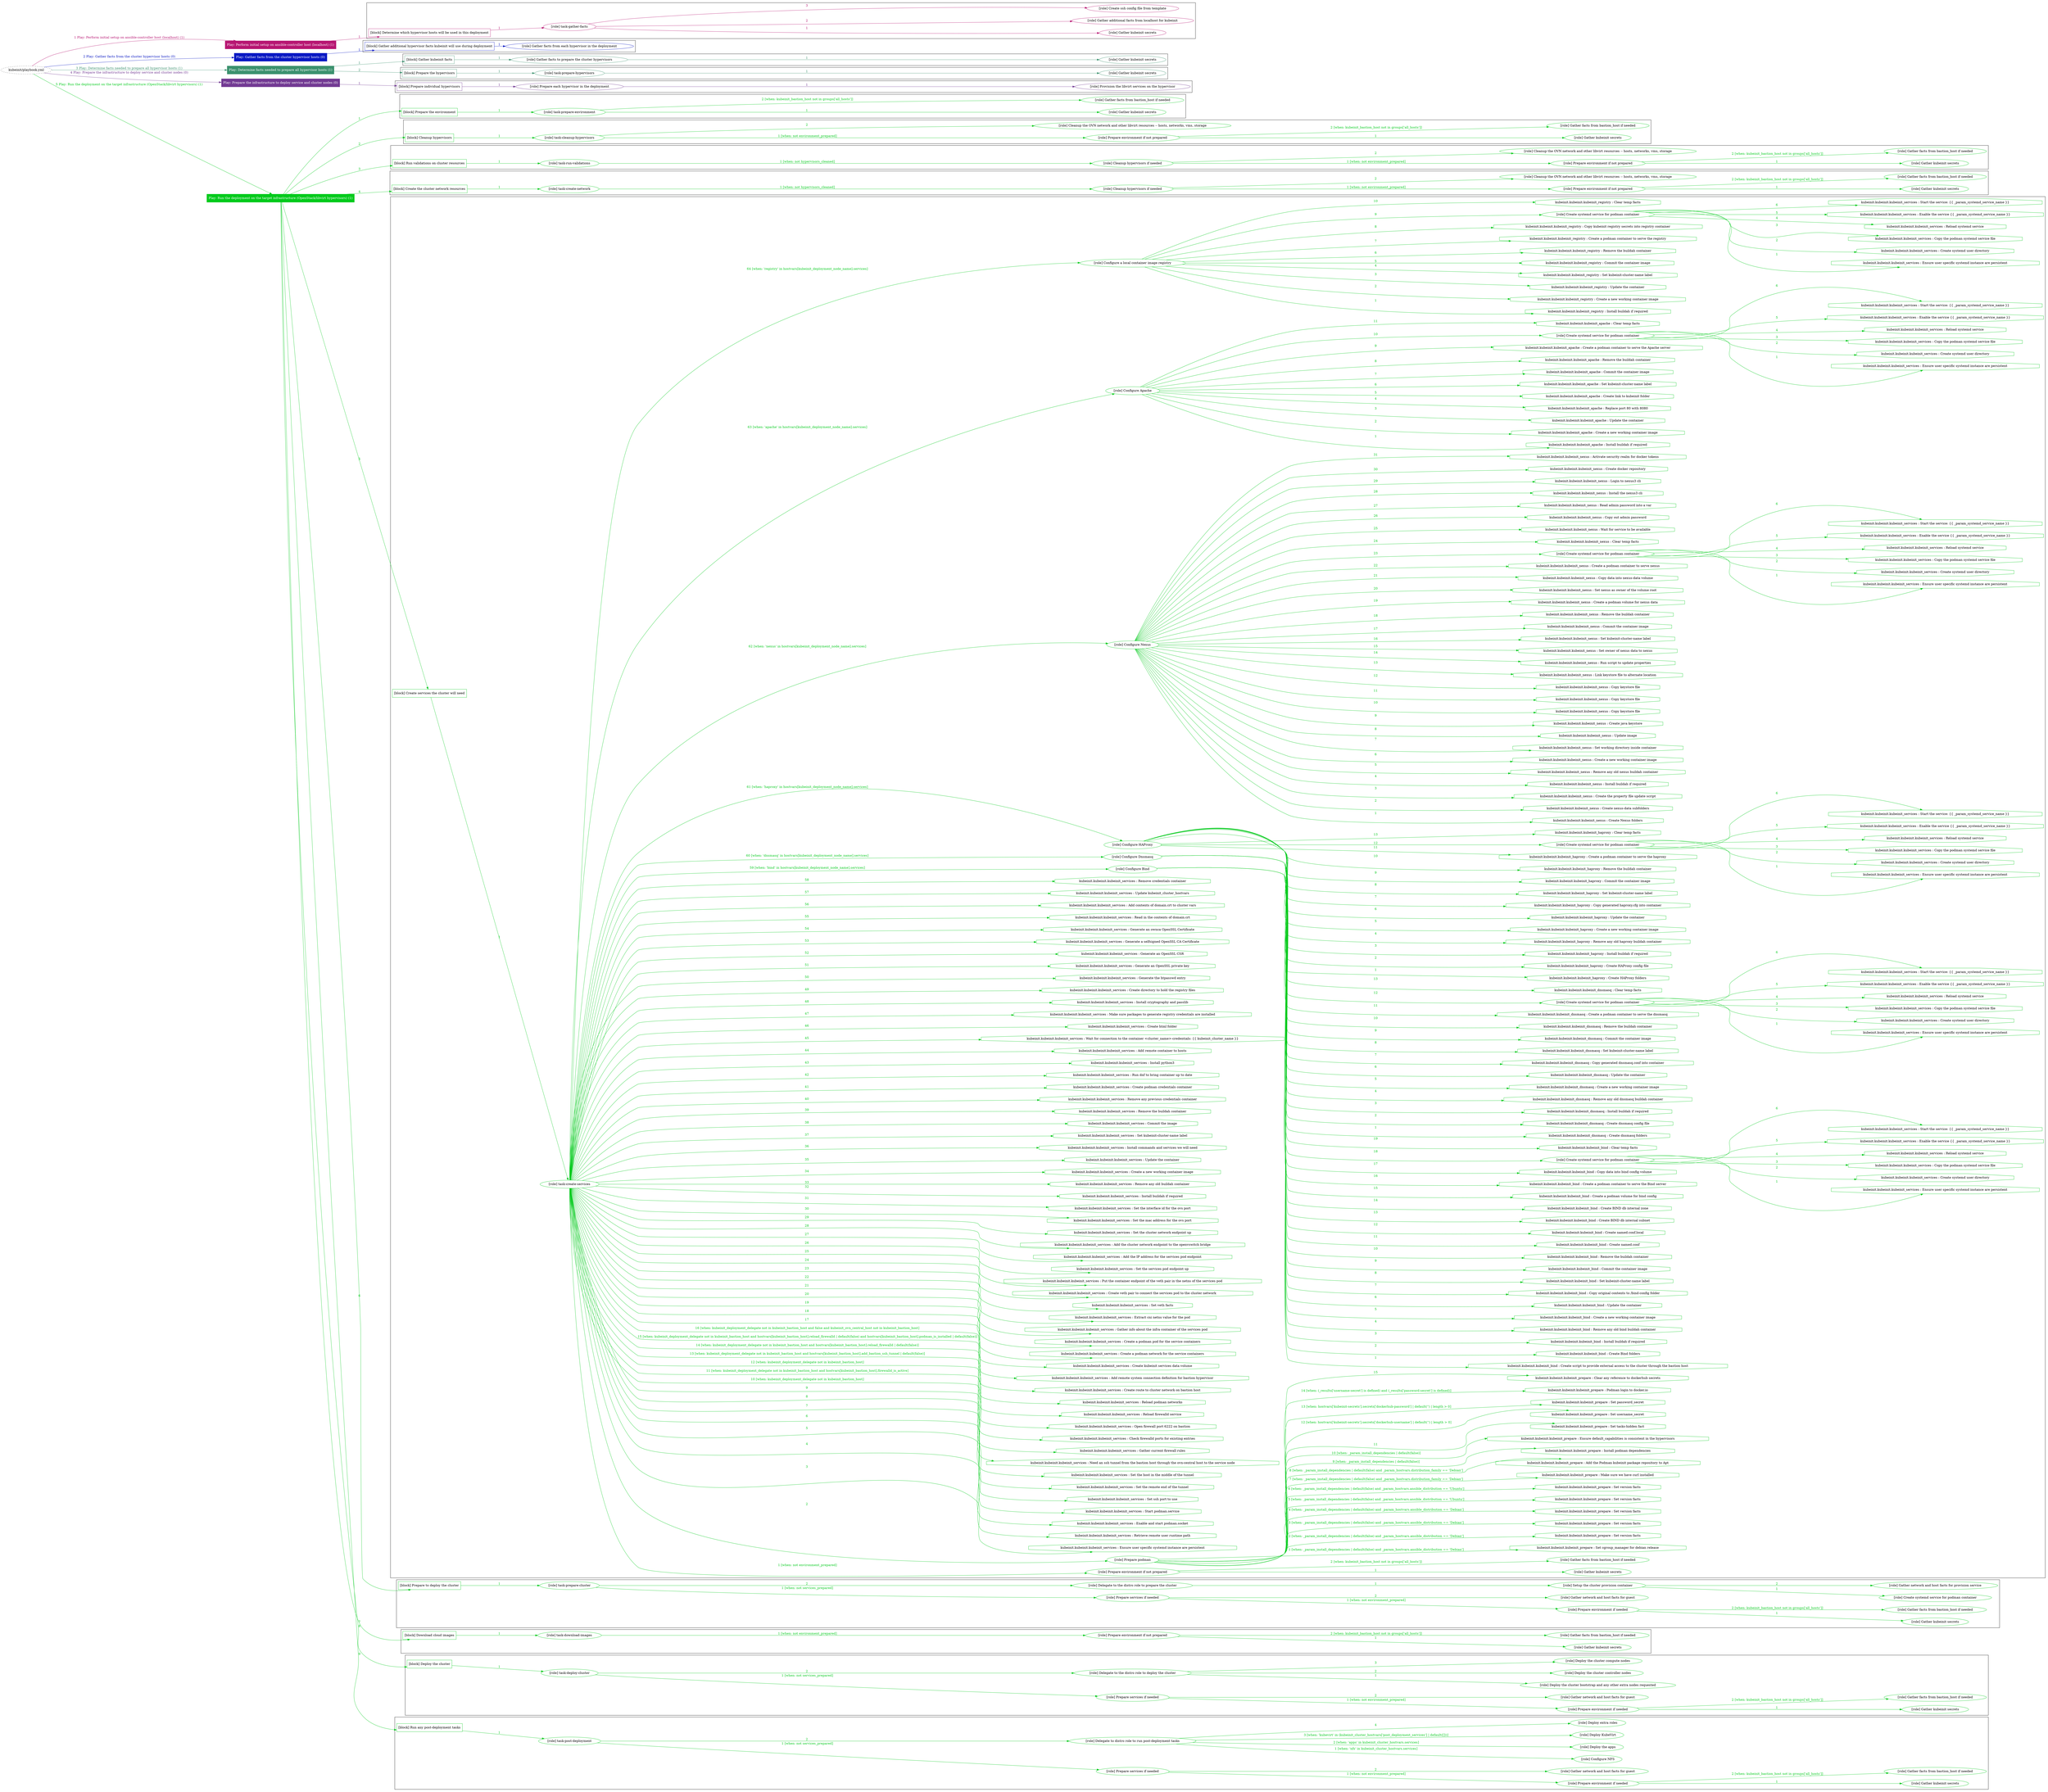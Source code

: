 digraph {
	graph [concentrate=true ordering=in rankdir=LR ratio=fill]
	edge [esep=5 sep=10]
	"kubeinit/playbook.yml" [URL="/home/runner/work/kubeinit/kubeinit/kubeinit/playbook.yml" id=playbook_6a4439f0 style=dotted]
	"kubeinit/playbook.yml" -> play_22bf1d79 [label="1 Play: Perform initial setup on ansible-controller host (localhost) (1)" color="#b71572" fontcolor="#b71572" id=edge_play_22bf1d79 labeltooltip="1 Play: Perform initial setup on ansible-controller host (localhost) (1)" tooltip="1 Play: Perform initial setup on ansible-controller host (localhost) (1)"]
	subgraph "Play: Perform initial setup on ansible-controller host (localhost) (1)" {
		play_22bf1d79 [label="Play: Perform initial setup on ansible-controller host (localhost) (1)" URL="/home/runner/work/kubeinit/kubeinit/kubeinit/playbook.yml" color="#b71572" fontcolor="#ffffff" id=play_22bf1d79 shape=box style=filled tooltip=localhost]
		play_22bf1d79 -> block_329bee57 [label=1 color="#b71572" fontcolor="#b71572" id=edge_block_329bee57 labeltooltip=1 tooltip=1]
		subgraph cluster_block_329bee57 {
			block_329bee57 [label="[block] Determine which hypervisor hosts will be used in this deployment" URL="/home/runner/work/kubeinit/kubeinit/kubeinit/playbook.yml" color="#b71572" id=block_329bee57 labeltooltip="Determine which hypervisor hosts will be used in this deployment" shape=box tooltip="Determine which hypervisor hosts will be used in this deployment"]
			block_329bee57 -> role_b575c2e6 [label="1 " color="#b71572" fontcolor="#b71572" id=edge_role_b575c2e6 labeltooltip="1 " tooltip="1 "]
			subgraph "task-gather-facts" {
				role_b575c2e6 [label="[role] task-gather-facts" URL="/home/runner/work/kubeinit/kubeinit/kubeinit/playbook.yml" color="#b71572" id=role_b575c2e6 tooltip="task-gather-facts"]
				role_b575c2e6 -> role_0337c1bd [label="1 " color="#b71572" fontcolor="#b71572" id=edge_role_0337c1bd labeltooltip="1 " tooltip="1 "]
				subgraph "Gather kubeinit secrets" {
					role_0337c1bd [label="[role] Gather kubeinit secrets" URL="/home/runner/.ansible/collections/ansible_collections/kubeinit/kubeinit/roles/kubeinit_prepare/tasks/build_hypervisors_group.yml" color="#b71572" id=role_0337c1bd tooltip="Gather kubeinit secrets"]
				}
				role_b575c2e6 -> role_6d2fd63d [label="2 " color="#b71572" fontcolor="#b71572" id=edge_role_6d2fd63d labeltooltip="2 " tooltip="2 "]
				subgraph "Gather additional facts from localhost for kubeinit" {
					role_6d2fd63d [label="[role] Gather additional facts from localhost for kubeinit" URL="/home/runner/.ansible/collections/ansible_collections/kubeinit/kubeinit/roles/kubeinit_prepare/tasks/build_hypervisors_group.yml" color="#b71572" id=role_6d2fd63d tooltip="Gather additional facts from localhost for kubeinit"]
				}
				role_b575c2e6 -> role_51293e14 [label="3 " color="#b71572" fontcolor="#b71572" id=edge_role_51293e14 labeltooltip="3 " tooltip="3 "]
				subgraph "Create ssh config file from template" {
					role_51293e14 [label="[role] Create ssh config file from template" URL="/home/runner/.ansible/collections/ansible_collections/kubeinit/kubeinit/roles/kubeinit_prepare/tasks/build_hypervisors_group.yml" color="#b71572" id=role_51293e14 tooltip="Create ssh config file from template"]
				}
			}
		}
	}
	"kubeinit/playbook.yml" -> play_5313c4b2 [label="2 Play: Gather facts from the cluster hypervisor hosts (0)" color="#0918c3" fontcolor="#0918c3" id=edge_play_5313c4b2 labeltooltip="2 Play: Gather facts from the cluster hypervisor hosts (0)" tooltip="2 Play: Gather facts from the cluster hypervisor hosts (0)"]
	subgraph "Play: Gather facts from the cluster hypervisor hosts (0)" {
		play_5313c4b2 [label="Play: Gather facts from the cluster hypervisor hosts (0)" URL="/home/runner/work/kubeinit/kubeinit/kubeinit/playbook.yml" color="#0918c3" fontcolor="#ffffff" id=play_5313c4b2 shape=box style=filled tooltip="Play: Gather facts from the cluster hypervisor hosts (0)"]
		play_5313c4b2 -> block_3a193ba2 [label=1 color="#0918c3" fontcolor="#0918c3" id=edge_block_3a193ba2 labeltooltip=1 tooltip=1]
		subgraph cluster_block_3a193ba2 {
			block_3a193ba2 [label="[block] Gather additional hypervisor facts kubeinit will use during deployment" URL="/home/runner/work/kubeinit/kubeinit/kubeinit/playbook.yml" color="#0918c3" id=block_3a193ba2 labeltooltip="Gather additional hypervisor facts kubeinit will use during deployment" shape=box tooltip="Gather additional hypervisor facts kubeinit will use during deployment"]
			block_3a193ba2 -> role_6519ad6f [label="1 " color="#0918c3" fontcolor="#0918c3" id=edge_role_6519ad6f labeltooltip="1 " tooltip="1 "]
			subgraph "Gather facts from each hypervisor in the deployment" {
				role_6519ad6f [label="[role] Gather facts from each hypervisor in the deployment" URL="/home/runner/work/kubeinit/kubeinit/kubeinit/playbook.yml" color="#0918c3" id=role_6519ad6f tooltip="Gather facts from each hypervisor in the deployment"]
			}
		}
	}
	"kubeinit/playbook.yml" -> play_396456f2 [label="3 Play: Determine facts needed to prepare all hypervisor hosts (1)" color="#3b916e" fontcolor="#3b916e" id=edge_play_396456f2 labeltooltip="3 Play: Determine facts needed to prepare all hypervisor hosts (1)" tooltip="3 Play: Determine facts needed to prepare all hypervisor hosts (1)"]
	subgraph "Play: Determine facts needed to prepare all hypervisor hosts (1)" {
		play_396456f2 [label="Play: Determine facts needed to prepare all hypervisor hosts (1)" URL="/home/runner/work/kubeinit/kubeinit/kubeinit/playbook.yml" color="#3b916e" fontcolor="#ffffff" id=play_396456f2 shape=box style=filled tooltip=localhost]
		play_396456f2 -> block_7cd9048a [label=1 color="#3b916e" fontcolor="#3b916e" id=edge_block_7cd9048a labeltooltip=1 tooltip=1]
		subgraph cluster_block_7cd9048a {
			block_7cd9048a [label="[block] Gather kubeinit facts" URL="/home/runner/work/kubeinit/kubeinit/kubeinit/playbook.yml" color="#3b916e" id=block_7cd9048a labeltooltip="Gather kubeinit facts" shape=box tooltip="Gather kubeinit facts"]
			block_7cd9048a -> role_7c30ea1e [label="1 " color="#3b916e" fontcolor="#3b916e" id=edge_role_7c30ea1e labeltooltip="1 " tooltip="1 "]
			subgraph "Gather facts to prepare the cluster hypervisors" {
				role_7c30ea1e [label="[role] Gather facts to prepare the cluster hypervisors" URL="/home/runner/work/kubeinit/kubeinit/kubeinit/playbook.yml" color="#3b916e" id=role_7c30ea1e tooltip="Gather facts to prepare the cluster hypervisors"]
				role_7c30ea1e -> role_f6741221 [label="1 " color="#3b916e" fontcolor="#3b916e" id=edge_role_f6741221 labeltooltip="1 " tooltip="1 "]
				subgraph "Gather kubeinit secrets" {
					role_f6741221 [label="[role] Gather kubeinit secrets" URL="/home/runner/.ansible/collections/ansible_collections/kubeinit/kubeinit/roles/kubeinit_prepare/tasks/gather_kubeinit_facts.yml" color="#3b916e" id=role_f6741221 tooltip="Gather kubeinit secrets"]
				}
			}
		}
		play_396456f2 -> block_9252bcf6 [label=2 color="#3b916e" fontcolor="#3b916e" id=edge_block_9252bcf6 labeltooltip=2 tooltip=2]
		subgraph cluster_block_9252bcf6 {
			block_9252bcf6 [label="[block] Prepare the hypervisors" URL="/home/runner/work/kubeinit/kubeinit/kubeinit/playbook.yml" color="#3b916e" id=block_9252bcf6 labeltooltip="Prepare the hypervisors" shape=box tooltip="Prepare the hypervisors"]
			block_9252bcf6 -> role_45e656de [label="1 " color="#3b916e" fontcolor="#3b916e" id=edge_role_45e656de labeltooltip="1 " tooltip="1 "]
			subgraph "task-prepare-hypervisors" {
				role_45e656de [label="[role] task-prepare-hypervisors" URL="/home/runner/work/kubeinit/kubeinit/kubeinit/playbook.yml" color="#3b916e" id=role_45e656de tooltip="task-prepare-hypervisors"]
				role_45e656de -> role_2dc61da3 [label="1 " color="#3b916e" fontcolor="#3b916e" id=edge_role_2dc61da3 labeltooltip="1 " tooltip="1 "]
				subgraph "Gather kubeinit secrets" {
					role_2dc61da3 [label="[role] Gather kubeinit secrets" URL="/home/runner/.ansible/collections/ansible_collections/kubeinit/kubeinit/roles/kubeinit_prepare/tasks/gather_kubeinit_facts.yml" color="#3b916e" id=role_2dc61da3 tooltip="Gather kubeinit secrets"]
				}
			}
		}
	}
	"kubeinit/playbook.yml" -> play_02c9781e [label="4 Play: Prepare the infrastructure to deploy service and cluster nodes (0)" color="#723993" fontcolor="#723993" id=edge_play_02c9781e labeltooltip="4 Play: Prepare the infrastructure to deploy service and cluster nodes (0)" tooltip="4 Play: Prepare the infrastructure to deploy service and cluster nodes (0)"]
	subgraph "Play: Prepare the infrastructure to deploy service and cluster nodes (0)" {
		play_02c9781e [label="Play: Prepare the infrastructure to deploy service and cluster nodes (0)" URL="/home/runner/work/kubeinit/kubeinit/kubeinit/playbook.yml" color="#723993" fontcolor="#ffffff" id=play_02c9781e shape=box style=filled tooltip="Play: Prepare the infrastructure to deploy service and cluster nodes (0)"]
		play_02c9781e -> block_a639828c [label=1 color="#723993" fontcolor="#723993" id=edge_block_a639828c labeltooltip=1 tooltip=1]
		subgraph cluster_block_a639828c {
			block_a639828c [label="[block] Prepare individual hypervisors" URL="/home/runner/work/kubeinit/kubeinit/kubeinit/playbook.yml" color="#723993" id=block_a639828c labeltooltip="Prepare individual hypervisors" shape=box tooltip="Prepare individual hypervisors"]
			block_a639828c -> role_1f9e3558 [label="1 " color="#723993" fontcolor="#723993" id=edge_role_1f9e3558 labeltooltip="1 " tooltip="1 "]
			subgraph "Prepare each hypervisor in the deployment" {
				role_1f9e3558 [label="[role] Prepare each hypervisor in the deployment" URL="/home/runner/work/kubeinit/kubeinit/kubeinit/playbook.yml" color="#723993" id=role_1f9e3558 tooltip="Prepare each hypervisor in the deployment"]
				role_1f9e3558 -> role_b8967edb [label="1 " color="#723993" fontcolor="#723993" id=edge_role_b8967edb labeltooltip="1 " tooltip="1 "]
				subgraph "Provision the libvirt services on the hypervisor" {
					role_b8967edb [label="[role] Provision the libvirt services on the hypervisor" URL="/home/runner/.ansible/collections/ansible_collections/kubeinit/kubeinit/roles/kubeinit_prepare/tasks/prepare_hypervisor.yml" color="#723993" id=role_b8967edb tooltip="Provision the libvirt services on the hypervisor"]
				}
			}
		}
	}
	"kubeinit/playbook.yml" -> play_66141aca [label="5 Play: Run the deployment on the target infrastructure (OpenStack/libvirt hypervisors) (1)" color="#02ca1b" fontcolor="#02ca1b" id=edge_play_66141aca labeltooltip="5 Play: Run the deployment on the target infrastructure (OpenStack/libvirt hypervisors) (1)" tooltip="5 Play: Run the deployment on the target infrastructure (OpenStack/libvirt hypervisors) (1)"]
	subgraph "Play: Run the deployment on the target infrastructure (OpenStack/libvirt hypervisors) (1)" {
		play_66141aca [label="Play: Run the deployment on the target infrastructure (OpenStack/libvirt hypervisors) (1)" URL="/home/runner/work/kubeinit/kubeinit/kubeinit/playbook.yml" color="#02ca1b" fontcolor="#ffffff" id=play_66141aca shape=box style=filled tooltip=localhost]
		play_66141aca -> block_120063a1 [label=1 color="#02ca1b" fontcolor="#02ca1b" id=edge_block_120063a1 labeltooltip=1 tooltip=1]
		subgraph cluster_block_120063a1 {
			block_120063a1 [label="[block] Prepare the environment" URL="/home/runner/work/kubeinit/kubeinit/kubeinit/playbook.yml" color="#02ca1b" id=block_120063a1 labeltooltip="Prepare the environment" shape=box tooltip="Prepare the environment"]
			block_120063a1 -> role_3a87a8f7 [label="1 " color="#02ca1b" fontcolor="#02ca1b" id=edge_role_3a87a8f7 labeltooltip="1 " tooltip="1 "]
			subgraph "task-prepare-environment" {
				role_3a87a8f7 [label="[role] task-prepare-environment" URL="/home/runner/work/kubeinit/kubeinit/kubeinit/playbook.yml" color="#02ca1b" id=role_3a87a8f7 tooltip="task-prepare-environment"]
				role_3a87a8f7 -> role_32170fd4 [label="1 " color="#02ca1b" fontcolor="#02ca1b" id=edge_role_32170fd4 labeltooltip="1 " tooltip="1 "]
				subgraph "Gather kubeinit secrets" {
					role_32170fd4 [label="[role] Gather kubeinit secrets" URL="/home/runner/.ansible/collections/ansible_collections/kubeinit/kubeinit/roles/kubeinit_prepare/tasks/gather_kubeinit_facts.yml" color="#02ca1b" id=role_32170fd4 tooltip="Gather kubeinit secrets"]
				}
				role_3a87a8f7 -> role_a1f9d6b9 [label="2 [when: kubeinit_bastion_host not in groups['all_hosts']]" color="#02ca1b" fontcolor="#02ca1b" id=edge_role_a1f9d6b9 labeltooltip="2 [when: kubeinit_bastion_host not in groups['all_hosts']]" tooltip="2 [when: kubeinit_bastion_host not in groups['all_hosts']]"]
				subgraph "Gather facts from bastion_host if needed" {
					role_a1f9d6b9 [label="[role] Gather facts from bastion_host if needed" URL="/home/runner/.ansible/collections/ansible_collections/kubeinit/kubeinit/roles/kubeinit_prepare/tasks/main.yml" color="#02ca1b" id=role_a1f9d6b9 tooltip="Gather facts from bastion_host if needed"]
				}
			}
		}
		play_66141aca -> block_3adada78 [label=2 color="#02ca1b" fontcolor="#02ca1b" id=edge_block_3adada78 labeltooltip=2 tooltip=2]
		subgraph cluster_block_3adada78 {
			block_3adada78 [label="[block] Cleanup hypervisors" URL="/home/runner/work/kubeinit/kubeinit/kubeinit/playbook.yml" color="#02ca1b" id=block_3adada78 labeltooltip="Cleanup hypervisors" shape=box tooltip="Cleanup hypervisors"]
			block_3adada78 -> role_25917225 [label="1 " color="#02ca1b" fontcolor="#02ca1b" id=edge_role_25917225 labeltooltip="1 " tooltip="1 "]
			subgraph "task-cleanup-hypervisors" {
				role_25917225 [label="[role] task-cleanup-hypervisors" URL="/home/runner/work/kubeinit/kubeinit/kubeinit/playbook.yml" color="#02ca1b" id=role_25917225 tooltip="task-cleanup-hypervisors"]
				role_25917225 -> role_d05d6548 [label="1 [when: not environment_prepared]" color="#02ca1b" fontcolor="#02ca1b" id=edge_role_d05d6548 labeltooltip="1 [when: not environment_prepared]" tooltip="1 [when: not environment_prepared]"]
				subgraph "Prepare environment if not prepared" {
					role_d05d6548 [label="[role] Prepare environment if not prepared" URL="/home/runner/.ansible/collections/ansible_collections/kubeinit/kubeinit/roles/kubeinit_libvirt/tasks/cleanup_hypervisors.yml" color="#02ca1b" id=role_d05d6548 tooltip="Prepare environment if not prepared"]
					role_d05d6548 -> role_cf1e8e79 [label="1 " color="#02ca1b" fontcolor="#02ca1b" id=edge_role_cf1e8e79 labeltooltip="1 " tooltip="1 "]
					subgraph "Gather kubeinit secrets" {
						role_cf1e8e79 [label="[role] Gather kubeinit secrets" URL="/home/runner/.ansible/collections/ansible_collections/kubeinit/kubeinit/roles/kubeinit_prepare/tasks/gather_kubeinit_facts.yml" color="#02ca1b" id=role_cf1e8e79 tooltip="Gather kubeinit secrets"]
					}
					role_d05d6548 -> role_2e866db2 [label="2 [when: kubeinit_bastion_host not in groups['all_hosts']]" color="#02ca1b" fontcolor="#02ca1b" id=edge_role_2e866db2 labeltooltip="2 [when: kubeinit_bastion_host not in groups['all_hosts']]" tooltip="2 [when: kubeinit_bastion_host not in groups['all_hosts']]"]
					subgraph "Gather facts from bastion_host if needed" {
						role_2e866db2 [label="[role] Gather facts from bastion_host if needed" URL="/home/runner/.ansible/collections/ansible_collections/kubeinit/kubeinit/roles/kubeinit_prepare/tasks/main.yml" color="#02ca1b" id=role_2e866db2 tooltip="Gather facts from bastion_host if needed"]
					}
				}
				role_25917225 -> role_f8d6019c [label="2 " color="#02ca1b" fontcolor="#02ca1b" id=edge_role_f8d6019c labeltooltip="2 " tooltip="2 "]
				subgraph "Cleanup the OVN network and other libvirt resources -- hosts, networks, vms, storage" {
					role_f8d6019c [label="[role] Cleanup the OVN network and other libvirt resources -- hosts, networks, vms, storage" URL="/home/runner/.ansible/collections/ansible_collections/kubeinit/kubeinit/roles/kubeinit_libvirt/tasks/cleanup_hypervisors.yml" color="#02ca1b" id=role_f8d6019c tooltip="Cleanup the OVN network and other libvirt resources -- hosts, networks, vms, storage"]
				}
			}
		}
		play_66141aca -> block_9e139cc3 [label=3 color="#02ca1b" fontcolor="#02ca1b" id=edge_block_9e139cc3 labeltooltip=3 tooltip=3]
		subgraph cluster_block_9e139cc3 {
			block_9e139cc3 [label="[block] Run validations on cluster resources" URL="/home/runner/work/kubeinit/kubeinit/kubeinit/playbook.yml" color="#02ca1b" id=block_9e139cc3 labeltooltip="Run validations on cluster resources" shape=box tooltip="Run validations on cluster resources"]
			block_9e139cc3 -> role_1aa4e347 [label="1 " color="#02ca1b" fontcolor="#02ca1b" id=edge_role_1aa4e347 labeltooltip="1 " tooltip="1 "]
			subgraph "task-run-validations" {
				role_1aa4e347 [label="[role] task-run-validations" URL="/home/runner/work/kubeinit/kubeinit/kubeinit/playbook.yml" color="#02ca1b" id=role_1aa4e347 tooltip="task-run-validations"]
				role_1aa4e347 -> role_fa241aed [label="1 [when: not hypervisors_cleaned]" color="#02ca1b" fontcolor="#02ca1b" id=edge_role_fa241aed labeltooltip="1 [when: not hypervisors_cleaned]" tooltip="1 [when: not hypervisors_cleaned]"]
				subgraph "Cleanup hypervisors if needed" {
					role_fa241aed [label="[role] Cleanup hypervisors if needed" URL="/home/runner/.ansible/collections/ansible_collections/kubeinit/kubeinit/roles/kubeinit_validations/tasks/main.yml" color="#02ca1b" id=role_fa241aed tooltip="Cleanup hypervisors if needed"]
					role_fa241aed -> role_eb3c3bbd [label="1 [when: not environment_prepared]" color="#02ca1b" fontcolor="#02ca1b" id=edge_role_eb3c3bbd labeltooltip="1 [when: not environment_prepared]" tooltip="1 [when: not environment_prepared]"]
					subgraph "Prepare environment if not prepared" {
						role_eb3c3bbd [label="[role] Prepare environment if not prepared" URL="/home/runner/.ansible/collections/ansible_collections/kubeinit/kubeinit/roles/kubeinit_libvirt/tasks/cleanup_hypervisors.yml" color="#02ca1b" id=role_eb3c3bbd tooltip="Prepare environment if not prepared"]
						role_eb3c3bbd -> role_875572c6 [label="1 " color="#02ca1b" fontcolor="#02ca1b" id=edge_role_875572c6 labeltooltip="1 " tooltip="1 "]
						subgraph "Gather kubeinit secrets" {
							role_875572c6 [label="[role] Gather kubeinit secrets" URL="/home/runner/.ansible/collections/ansible_collections/kubeinit/kubeinit/roles/kubeinit_prepare/tasks/gather_kubeinit_facts.yml" color="#02ca1b" id=role_875572c6 tooltip="Gather kubeinit secrets"]
						}
						role_eb3c3bbd -> role_4a3ca5d5 [label="2 [when: kubeinit_bastion_host not in groups['all_hosts']]" color="#02ca1b" fontcolor="#02ca1b" id=edge_role_4a3ca5d5 labeltooltip="2 [when: kubeinit_bastion_host not in groups['all_hosts']]" tooltip="2 [when: kubeinit_bastion_host not in groups['all_hosts']]"]
						subgraph "Gather facts from bastion_host if needed" {
							role_4a3ca5d5 [label="[role] Gather facts from bastion_host if needed" URL="/home/runner/.ansible/collections/ansible_collections/kubeinit/kubeinit/roles/kubeinit_prepare/tasks/main.yml" color="#02ca1b" id=role_4a3ca5d5 tooltip="Gather facts from bastion_host if needed"]
						}
					}
					role_fa241aed -> role_277c31ad [label="2 " color="#02ca1b" fontcolor="#02ca1b" id=edge_role_277c31ad labeltooltip="2 " tooltip="2 "]
					subgraph "Cleanup the OVN network and other libvirt resources -- hosts, networks, vms, storage" {
						role_277c31ad [label="[role] Cleanup the OVN network and other libvirt resources -- hosts, networks, vms, storage" URL="/home/runner/.ansible/collections/ansible_collections/kubeinit/kubeinit/roles/kubeinit_libvirt/tasks/cleanup_hypervisors.yml" color="#02ca1b" id=role_277c31ad tooltip="Cleanup the OVN network and other libvirt resources -- hosts, networks, vms, storage"]
					}
				}
			}
		}
		play_66141aca -> block_6d036dd2 [label=4 color="#02ca1b" fontcolor="#02ca1b" id=edge_block_6d036dd2 labeltooltip=4 tooltip=4]
		subgraph cluster_block_6d036dd2 {
			block_6d036dd2 [label="[block] Create the cluster network resources" URL="/home/runner/work/kubeinit/kubeinit/kubeinit/playbook.yml" color="#02ca1b" id=block_6d036dd2 labeltooltip="Create the cluster network resources" shape=box tooltip="Create the cluster network resources"]
			block_6d036dd2 -> role_c86eddcb [label="1 " color="#02ca1b" fontcolor="#02ca1b" id=edge_role_c86eddcb labeltooltip="1 " tooltip="1 "]
			subgraph "task-create-network" {
				role_c86eddcb [label="[role] task-create-network" URL="/home/runner/work/kubeinit/kubeinit/kubeinit/playbook.yml" color="#02ca1b" id=role_c86eddcb tooltip="task-create-network"]
				role_c86eddcb -> role_229e46ed [label="1 [when: not hypervisors_cleaned]" color="#02ca1b" fontcolor="#02ca1b" id=edge_role_229e46ed labeltooltip="1 [when: not hypervisors_cleaned]" tooltip="1 [when: not hypervisors_cleaned]"]
				subgraph "Cleanup hypervisors if needed" {
					role_229e46ed [label="[role] Cleanup hypervisors if needed" URL="/home/runner/.ansible/collections/ansible_collections/kubeinit/kubeinit/roles/kubeinit_libvirt/tasks/create_network.yml" color="#02ca1b" id=role_229e46ed tooltip="Cleanup hypervisors if needed"]
					role_229e46ed -> role_ae995a27 [label="1 [when: not environment_prepared]" color="#02ca1b" fontcolor="#02ca1b" id=edge_role_ae995a27 labeltooltip="1 [when: not environment_prepared]" tooltip="1 [when: not environment_prepared]"]
					subgraph "Prepare environment if not prepared" {
						role_ae995a27 [label="[role] Prepare environment if not prepared" URL="/home/runner/.ansible/collections/ansible_collections/kubeinit/kubeinit/roles/kubeinit_libvirt/tasks/cleanup_hypervisors.yml" color="#02ca1b" id=role_ae995a27 tooltip="Prepare environment if not prepared"]
						role_ae995a27 -> role_6322df09 [label="1 " color="#02ca1b" fontcolor="#02ca1b" id=edge_role_6322df09 labeltooltip="1 " tooltip="1 "]
						subgraph "Gather kubeinit secrets" {
							role_6322df09 [label="[role] Gather kubeinit secrets" URL="/home/runner/.ansible/collections/ansible_collections/kubeinit/kubeinit/roles/kubeinit_prepare/tasks/gather_kubeinit_facts.yml" color="#02ca1b" id=role_6322df09 tooltip="Gather kubeinit secrets"]
						}
						role_ae995a27 -> role_e76968ec [label="2 [when: kubeinit_bastion_host not in groups['all_hosts']]" color="#02ca1b" fontcolor="#02ca1b" id=edge_role_e76968ec labeltooltip="2 [when: kubeinit_bastion_host not in groups['all_hosts']]" tooltip="2 [when: kubeinit_bastion_host not in groups['all_hosts']]"]
						subgraph "Gather facts from bastion_host if needed" {
							role_e76968ec [label="[role] Gather facts from bastion_host if needed" URL="/home/runner/.ansible/collections/ansible_collections/kubeinit/kubeinit/roles/kubeinit_prepare/tasks/main.yml" color="#02ca1b" id=role_e76968ec tooltip="Gather facts from bastion_host if needed"]
						}
					}
					role_229e46ed -> role_019a4cee [label="2 " color="#02ca1b" fontcolor="#02ca1b" id=edge_role_019a4cee labeltooltip="2 " tooltip="2 "]
					subgraph "Cleanup the OVN network and other libvirt resources -- hosts, networks, vms, storage" {
						role_019a4cee [label="[role] Cleanup the OVN network and other libvirt resources -- hosts, networks, vms, storage" URL="/home/runner/.ansible/collections/ansible_collections/kubeinit/kubeinit/roles/kubeinit_libvirt/tasks/cleanup_hypervisors.yml" color="#02ca1b" id=role_019a4cee tooltip="Cleanup the OVN network and other libvirt resources -- hosts, networks, vms, storage"]
					}
				}
			}
		}
		play_66141aca -> block_1cf68197 [label=5 color="#02ca1b" fontcolor="#02ca1b" id=edge_block_1cf68197 labeltooltip=5 tooltip=5]
		subgraph cluster_block_1cf68197 {
			block_1cf68197 [label="[block] Create services the cluster will need" URL="/home/runner/work/kubeinit/kubeinit/kubeinit/playbook.yml" color="#02ca1b" id=block_1cf68197 labeltooltip="Create services the cluster will need" shape=box tooltip="Create services the cluster will need"]
			block_1cf68197 -> role_b3de2de8 [label="1 " color="#02ca1b" fontcolor="#02ca1b" id=edge_role_b3de2de8 labeltooltip="1 " tooltip="1 "]
			subgraph "task-create-services" {
				role_b3de2de8 [label="[role] task-create-services" URL="/home/runner/work/kubeinit/kubeinit/kubeinit/playbook.yml" color="#02ca1b" id=role_b3de2de8 tooltip="task-create-services"]
				role_b3de2de8 -> role_b8363833 [label="1 [when: not environment_prepared]" color="#02ca1b" fontcolor="#02ca1b" id=edge_role_b8363833 labeltooltip="1 [when: not environment_prepared]" tooltip="1 [when: not environment_prepared]"]
				subgraph "Prepare environment if not prepared" {
					role_b8363833 [label="[role] Prepare environment if not prepared" URL="/home/runner/.ansible/collections/ansible_collections/kubeinit/kubeinit/roles/kubeinit_services/tasks/main.yml" color="#02ca1b" id=role_b8363833 tooltip="Prepare environment if not prepared"]
					role_b8363833 -> role_4e386631 [label="1 " color="#02ca1b" fontcolor="#02ca1b" id=edge_role_4e386631 labeltooltip="1 " tooltip="1 "]
					subgraph "Gather kubeinit secrets" {
						role_4e386631 [label="[role] Gather kubeinit secrets" URL="/home/runner/.ansible/collections/ansible_collections/kubeinit/kubeinit/roles/kubeinit_prepare/tasks/gather_kubeinit_facts.yml" color="#02ca1b" id=role_4e386631 tooltip="Gather kubeinit secrets"]
					}
					role_b8363833 -> role_940809ae [label="2 [when: kubeinit_bastion_host not in groups['all_hosts']]" color="#02ca1b" fontcolor="#02ca1b" id=edge_role_940809ae labeltooltip="2 [when: kubeinit_bastion_host not in groups['all_hosts']]" tooltip="2 [when: kubeinit_bastion_host not in groups['all_hosts']]"]
					subgraph "Gather facts from bastion_host if needed" {
						role_940809ae [label="[role] Gather facts from bastion_host if needed" URL="/home/runner/.ansible/collections/ansible_collections/kubeinit/kubeinit/roles/kubeinit_prepare/tasks/main.yml" color="#02ca1b" id=role_940809ae tooltip="Gather facts from bastion_host if needed"]
					}
				}
				role_b3de2de8 -> role_4b5cbf91 [label="2 " color="#02ca1b" fontcolor="#02ca1b" id=edge_role_4b5cbf91 labeltooltip="2 " tooltip="2 "]
				subgraph "Prepare podman" {
					role_4b5cbf91 [label="[role] Prepare podman" URL="/home/runner/.ansible/collections/ansible_collections/kubeinit/kubeinit/roles/kubeinit_services/tasks/00_create_service_pod.yml" color="#02ca1b" id=role_4b5cbf91 tooltip="Prepare podman"]
					task_d5667f28 [label="kubeinit.kubeinit.kubeinit_prepare : Set cgroup_manager for debian release" URL="/home/runner/.ansible/collections/ansible_collections/kubeinit/kubeinit/roles/kubeinit_prepare/tasks/prepare_podman.yml" color="#02ca1b" id=task_d5667f28 shape=octagon tooltip="kubeinit.kubeinit.kubeinit_prepare : Set cgroup_manager for debian release"]
					role_4b5cbf91 -> task_d5667f28 [label="1 [when: _param_install_dependencies | default(false) and _param_hostvars.ansible_distribution == 'Debian']" color="#02ca1b" fontcolor="#02ca1b" id=edge_task_d5667f28 labeltooltip="1 [when: _param_install_dependencies | default(false) and _param_hostvars.ansible_distribution == 'Debian']" tooltip="1 [when: _param_install_dependencies | default(false) and _param_hostvars.ansible_distribution == 'Debian']"]
					task_98738c86 [label="kubeinit.kubeinit.kubeinit_prepare : Set version facts" URL="/home/runner/.ansible/collections/ansible_collections/kubeinit/kubeinit/roles/kubeinit_prepare/tasks/prepare_podman.yml" color="#02ca1b" id=task_98738c86 shape=octagon tooltip="kubeinit.kubeinit.kubeinit_prepare : Set version facts"]
					role_4b5cbf91 -> task_98738c86 [label="2 [when: _param_install_dependencies | default(false) and _param_hostvars.ansible_distribution == 'Debian']" color="#02ca1b" fontcolor="#02ca1b" id=edge_task_98738c86 labeltooltip="2 [when: _param_install_dependencies | default(false) and _param_hostvars.ansible_distribution == 'Debian']" tooltip="2 [when: _param_install_dependencies | default(false) and _param_hostvars.ansible_distribution == 'Debian']"]
					task_28c252b0 [label="kubeinit.kubeinit.kubeinit_prepare : Set version facts" URL="/home/runner/.ansible/collections/ansible_collections/kubeinit/kubeinit/roles/kubeinit_prepare/tasks/prepare_podman.yml" color="#02ca1b" id=task_28c252b0 shape=octagon tooltip="kubeinit.kubeinit.kubeinit_prepare : Set version facts"]
					role_4b5cbf91 -> task_28c252b0 [label="3 [when: _param_install_dependencies | default(false) and _param_hostvars.ansible_distribution == 'Debian']" color="#02ca1b" fontcolor="#02ca1b" id=edge_task_28c252b0 labeltooltip="3 [when: _param_install_dependencies | default(false) and _param_hostvars.ansible_distribution == 'Debian']" tooltip="3 [when: _param_install_dependencies | default(false) and _param_hostvars.ansible_distribution == 'Debian']"]
					task_d7171c69 [label="kubeinit.kubeinit.kubeinit_prepare : Set version facts" URL="/home/runner/.ansible/collections/ansible_collections/kubeinit/kubeinit/roles/kubeinit_prepare/tasks/prepare_podman.yml" color="#02ca1b" id=task_d7171c69 shape=octagon tooltip="kubeinit.kubeinit.kubeinit_prepare : Set version facts"]
					role_4b5cbf91 -> task_d7171c69 [label="4 [when: _param_install_dependencies | default(false) and _param_hostvars.ansible_distribution == 'Debian']" color="#02ca1b" fontcolor="#02ca1b" id=edge_task_d7171c69 labeltooltip="4 [when: _param_install_dependencies | default(false) and _param_hostvars.ansible_distribution == 'Debian']" tooltip="4 [when: _param_install_dependencies | default(false) and _param_hostvars.ansible_distribution == 'Debian']"]
					task_656ee205 [label="kubeinit.kubeinit.kubeinit_prepare : Set version facts" URL="/home/runner/.ansible/collections/ansible_collections/kubeinit/kubeinit/roles/kubeinit_prepare/tasks/prepare_podman.yml" color="#02ca1b" id=task_656ee205 shape=octagon tooltip="kubeinit.kubeinit.kubeinit_prepare : Set version facts"]
					role_4b5cbf91 -> task_656ee205 [label="5 [when: _param_install_dependencies | default(false) and _param_hostvars.ansible_distribution == 'Ubuntu']" color="#02ca1b" fontcolor="#02ca1b" id=edge_task_656ee205 labeltooltip="5 [when: _param_install_dependencies | default(false) and _param_hostvars.ansible_distribution == 'Ubuntu']" tooltip="5 [when: _param_install_dependencies | default(false) and _param_hostvars.ansible_distribution == 'Ubuntu']"]
					task_2c602077 [label="kubeinit.kubeinit.kubeinit_prepare : Set version facts" URL="/home/runner/.ansible/collections/ansible_collections/kubeinit/kubeinit/roles/kubeinit_prepare/tasks/prepare_podman.yml" color="#02ca1b" id=task_2c602077 shape=octagon tooltip="kubeinit.kubeinit.kubeinit_prepare : Set version facts"]
					role_4b5cbf91 -> task_2c602077 [label="6 [when: _param_install_dependencies | default(false) and _param_hostvars.ansible_distribution == 'Ubuntu']" color="#02ca1b" fontcolor="#02ca1b" id=edge_task_2c602077 labeltooltip="6 [when: _param_install_dependencies | default(false) and _param_hostvars.ansible_distribution == 'Ubuntu']" tooltip="6 [when: _param_install_dependencies | default(false) and _param_hostvars.ansible_distribution == 'Ubuntu']"]
					task_3da769ca [label="kubeinit.kubeinit.kubeinit_prepare : Make sure we have curl installed" URL="/home/runner/.ansible/collections/ansible_collections/kubeinit/kubeinit/roles/kubeinit_prepare/tasks/prepare_podman.yml" color="#02ca1b" id=task_3da769ca shape=octagon tooltip="kubeinit.kubeinit.kubeinit_prepare : Make sure we have curl installed"]
					role_4b5cbf91 -> task_3da769ca [label="7 [when: _param_install_dependencies | default(false) and _param_hostvars.distribution_family == 'Debian']" color="#02ca1b" fontcolor="#02ca1b" id=edge_task_3da769ca labeltooltip="7 [when: _param_install_dependencies | default(false) and _param_hostvars.distribution_family == 'Debian']" tooltip="7 [when: _param_install_dependencies | default(false) and _param_hostvars.distribution_family == 'Debian']"]
					task_dcb713ab [label="kubeinit.kubeinit.kubeinit_prepare : Add the Podman kubeinit package repository to Apt" URL="/home/runner/.ansible/collections/ansible_collections/kubeinit/kubeinit/roles/kubeinit_prepare/tasks/prepare_podman.yml" color="#02ca1b" id=task_dcb713ab shape=octagon tooltip="kubeinit.kubeinit.kubeinit_prepare : Add the Podman kubeinit package repository to Apt"]
					role_4b5cbf91 -> task_dcb713ab [label="8 [when: _param_install_dependencies | default(false) and _param_hostvars.distribution_family == 'Debian']" color="#02ca1b" fontcolor="#02ca1b" id=edge_task_dcb713ab labeltooltip="8 [when: _param_install_dependencies | default(false) and _param_hostvars.distribution_family == 'Debian']" tooltip="8 [when: _param_install_dependencies | default(false) and _param_hostvars.distribution_family == 'Debian']"]
					task_e7db192a [label="kubeinit.kubeinit.kubeinit_prepare : Install podman dependencies" URL="/home/runner/.ansible/collections/ansible_collections/kubeinit/kubeinit/roles/kubeinit_prepare/tasks/prepare_podman.yml" color="#02ca1b" id=task_e7db192a shape=octagon tooltip="kubeinit.kubeinit.kubeinit_prepare : Install podman dependencies"]
					role_4b5cbf91 -> task_e7db192a [label="9 [when: _param_install_dependencies | default(false)]" color="#02ca1b" fontcolor="#02ca1b" id=edge_task_e7db192a labeltooltip="9 [when: _param_install_dependencies | default(false)]" tooltip="9 [when: _param_install_dependencies | default(false)]"]
					task_891b8688 [label="kubeinit.kubeinit.kubeinit_prepare : Ensure default_capabilities is consistent in the hypervisors" URL="/home/runner/.ansible/collections/ansible_collections/kubeinit/kubeinit/roles/kubeinit_prepare/tasks/prepare_podman.yml" color="#02ca1b" id=task_891b8688 shape=octagon tooltip="kubeinit.kubeinit.kubeinit_prepare : Ensure default_capabilities is consistent in the hypervisors"]
					role_4b5cbf91 -> task_891b8688 [label="10 [when: _param_install_dependencies | default(false)]" color="#02ca1b" fontcolor="#02ca1b" id=edge_task_891b8688 labeltooltip="10 [when: _param_install_dependencies | default(false)]" tooltip="10 [when: _param_install_dependencies | default(false)]"]
					task_5c9a0f70 [label="kubeinit.kubeinit.kubeinit_prepare : Set tasks-hidden fact" URL="/home/runner/.ansible/collections/ansible_collections/kubeinit/kubeinit/roles/kubeinit_prepare/tasks/prepare_podman.yml" color="#02ca1b" id=task_5c9a0f70 shape=octagon tooltip="kubeinit.kubeinit.kubeinit_prepare : Set tasks-hidden fact"]
					role_4b5cbf91 -> task_5c9a0f70 [label="11 " color="#02ca1b" fontcolor="#02ca1b" id=edge_task_5c9a0f70 labeltooltip="11 " tooltip="11 "]
					task_a2ce2768 [label="kubeinit.kubeinit.kubeinit_prepare : Set username_secret" URL="/home/runner/.ansible/collections/ansible_collections/kubeinit/kubeinit/roles/kubeinit_prepare/tasks/prepare_podman.yml" color="#02ca1b" id=task_a2ce2768 shape=octagon tooltip="kubeinit.kubeinit.kubeinit_prepare : Set username_secret"]
					role_4b5cbf91 -> task_a2ce2768 [label="12 [when: hostvars['kubeinit-secrets'].secrets['dockerhub-username'] | default('') | length > 0]" color="#02ca1b" fontcolor="#02ca1b" id=edge_task_a2ce2768 labeltooltip="12 [when: hostvars['kubeinit-secrets'].secrets['dockerhub-username'] | default('') | length > 0]" tooltip="12 [when: hostvars['kubeinit-secrets'].secrets['dockerhub-username'] | default('') | length > 0]"]
					task_3c001e0b [label="kubeinit.kubeinit.kubeinit_prepare : Set password_secret" URL="/home/runner/.ansible/collections/ansible_collections/kubeinit/kubeinit/roles/kubeinit_prepare/tasks/prepare_podman.yml" color="#02ca1b" id=task_3c001e0b shape=octagon tooltip="kubeinit.kubeinit.kubeinit_prepare : Set password_secret"]
					role_4b5cbf91 -> task_3c001e0b [label="13 [when: hostvars['kubeinit-secrets'].secrets['dockerhub-password'] | default('') | length > 0]" color="#02ca1b" fontcolor="#02ca1b" id=edge_task_3c001e0b labeltooltip="13 [when: hostvars['kubeinit-secrets'].secrets['dockerhub-password'] | default('') | length > 0]" tooltip="13 [when: hostvars['kubeinit-secrets'].secrets['dockerhub-password'] | default('') | length > 0]"]
					task_410e84fc [label="kubeinit.kubeinit.kubeinit_prepare : Podman login to docker.io" URL="/home/runner/.ansible/collections/ansible_collections/kubeinit/kubeinit/roles/kubeinit_prepare/tasks/prepare_podman.yml" color="#02ca1b" id=task_410e84fc shape=octagon tooltip="kubeinit.kubeinit.kubeinit_prepare : Podman login to docker.io"]
					role_4b5cbf91 -> task_410e84fc [label="14 [when: (_results['username-secret'] is defined) and (_results['password-secret'] is defined)]" color="#02ca1b" fontcolor="#02ca1b" id=edge_task_410e84fc labeltooltip="14 [when: (_results['username-secret'] is defined) and (_results['password-secret'] is defined)]" tooltip="14 [when: (_results['username-secret'] is defined) and (_results['password-secret'] is defined)]"]
					task_36299362 [label="kubeinit.kubeinit.kubeinit_prepare : Clear any reference to dockerhub secrets" URL="/home/runner/.ansible/collections/ansible_collections/kubeinit/kubeinit/roles/kubeinit_prepare/tasks/prepare_podman.yml" color="#02ca1b" id=task_36299362 shape=octagon tooltip="kubeinit.kubeinit.kubeinit_prepare : Clear any reference to dockerhub secrets"]
					role_4b5cbf91 -> task_36299362 [label="15 " color="#02ca1b" fontcolor="#02ca1b" id=edge_task_36299362 labeltooltip="15 " tooltip="15 "]
				}
				task_2e948db7 [label="kubeinit.kubeinit.kubeinit_services : Ensure user specific systemd instance are persistent" URL="/home/runner/.ansible/collections/ansible_collections/kubeinit/kubeinit/roles/kubeinit_services/tasks/00_create_service_pod.yml" color="#02ca1b" id=task_2e948db7 shape=octagon tooltip="kubeinit.kubeinit.kubeinit_services : Ensure user specific systemd instance are persistent"]
				role_b3de2de8 -> task_2e948db7 [label="3 " color="#02ca1b" fontcolor="#02ca1b" id=edge_task_2e948db7 labeltooltip="3 " tooltip="3 "]
				task_6dfd1749 [label="kubeinit.kubeinit.kubeinit_services : Retrieve remote user runtime path" URL="/home/runner/.ansible/collections/ansible_collections/kubeinit/kubeinit/roles/kubeinit_services/tasks/00_create_service_pod.yml" color="#02ca1b" id=task_6dfd1749 shape=octagon tooltip="kubeinit.kubeinit.kubeinit_services : Retrieve remote user runtime path"]
				role_b3de2de8 -> task_6dfd1749 [label="4 " color="#02ca1b" fontcolor="#02ca1b" id=edge_task_6dfd1749 labeltooltip="4 " tooltip="4 "]
				task_93ae9763 [label="kubeinit.kubeinit.kubeinit_services : Enable and start podman.socket" URL="/home/runner/.ansible/collections/ansible_collections/kubeinit/kubeinit/roles/kubeinit_services/tasks/00_create_service_pod.yml" color="#02ca1b" id=task_93ae9763 shape=octagon tooltip="kubeinit.kubeinit.kubeinit_services : Enable and start podman.socket"]
				role_b3de2de8 -> task_93ae9763 [label="5 " color="#02ca1b" fontcolor="#02ca1b" id=edge_task_93ae9763 labeltooltip="5 " tooltip="5 "]
				task_713c70b0 [label="kubeinit.kubeinit.kubeinit_services : Start podman.service" URL="/home/runner/.ansible/collections/ansible_collections/kubeinit/kubeinit/roles/kubeinit_services/tasks/00_create_service_pod.yml" color="#02ca1b" id=task_713c70b0 shape=octagon tooltip="kubeinit.kubeinit.kubeinit_services : Start podman.service"]
				role_b3de2de8 -> task_713c70b0 [label="6 " color="#02ca1b" fontcolor="#02ca1b" id=edge_task_713c70b0 labeltooltip="6 " tooltip="6 "]
				task_a0e036fd [label="kubeinit.kubeinit.kubeinit_services : Set ssh port to use" URL="/home/runner/.ansible/collections/ansible_collections/kubeinit/kubeinit/roles/kubeinit_services/tasks/00_create_service_pod.yml" color="#02ca1b" id=task_a0e036fd shape=octagon tooltip="kubeinit.kubeinit.kubeinit_services : Set ssh port to use"]
				role_b3de2de8 -> task_a0e036fd [label="7 " color="#02ca1b" fontcolor="#02ca1b" id=edge_task_a0e036fd labeltooltip="7 " tooltip="7 "]
				task_b5a36522 [label="kubeinit.kubeinit.kubeinit_services : Set the remote end of the tunnel" URL="/home/runner/.ansible/collections/ansible_collections/kubeinit/kubeinit/roles/kubeinit_services/tasks/00_create_service_pod.yml" color="#02ca1b" id=task_b5a36522 shape=octagon tooltip="kubeinit.kubeinit.kubeinit_services : Set the remote end of the tunnel"]
				role_b3de2de8 -> task_b5a36522 [label="8 " color="#02ca1b" fontcolor="#02ca1b" id=edge_task_b5a36522 labeltooltip="8 " tooltip="8 "]
				task_c3a78ed3 [label="kubeinit.kubeinit.kubeinit_services : Set the host in the middle of the tunnel" URL="/home/runner/.ansible/collections/ansible_collections/kubeinit/kubeinit/roles/kubeinit_services/tasks/00_create_service_pod.yml" color="#02ca1b" id=task_c3a78ed3 shape=octagon tooltip="kubeinit.kubeinit.kubeinit_services : Set the host in the middle of the tunnel"]
				role_b3de2de8 -> task_c3a78ed3 [label="9 " color="#02ca1b" fontcolor="#02ca1b" id=edge_task_c3a78ed3 labeltooltip="9 " tooltip="9 "]
				task_fe78c37b [label="kubeinit.kubeinit.kubeinit_services : Need an ssh tunnel from the bastion host through the ovn-central host to the service node" URL="/home/runner/.ansible/collections/ansible_collections/kubeinit/kubeinit/roles/kubeinit_services/tasks/00_create_service_pod.yml" color="#02ca1b" id=task_fe78c37b shape=octagon tooltip="kubeinit.kubeinit.kubeinit_services : Need an ssh tunnel from the bastion host through the ovn-central host to the service node"]
				role_b3de2de8 -> task_fe78c37b [label="10 [when: kubeinit_deployment_delegate not in kubeinit_bastion_host]" color="#02ca1b" fontcolor="#02ca1b" id=edge_task_fe78c37b labeltooltip="10 [when: kubeinit_deployment_delegate not in kubeinit_bastion_host]" tooltip="10 [when: kubeinit_deployment_delegate not in kubeinit_bastion_host]"]
				task_74bef9d3 [label="kubeinit.kubeinit.kubeinit_services : Gather current firewall rules" URL="/home/runner/.ansible/collections/ansible_collections/kubeinit/kubeinit/roles/kubeinit_services/tasks/00_create_service_pod.yml" color="#02ca1b" id=task_74bef9d3 shape=octagon tooltip="kubeinit.kubeinit.kubeinit_services : Gather current firewall rules"]
				role_b3de2de8 -> task_74bef9d3 [label="11 [when: kubeinit_deployment_delegate not in kubeinit_bastion_host and hostvars[kubeinit_bastion_host].firewalld_is_active]" color="#02ca1b" fontcolor="#02ca1b" id=edge_task_74bef9d3 labeltooltip="11 [when: kubeinit_deployment_delegate not in kubeinit_bastion_host and hostvars[kubeinit_bastion_host].firewalld_is_active]" tooltip="11 [when: kubeinit_deployment_delegate not in kubeinit_bastion_host and hostvars[kubeinit_bastion_host].firewalld_is_active]"]
				task_2c9d45ab [label="kubeinit.kubeinit.kubeinit_services : Check firewalld ports for existing entries" URL="/home/runner/.ansible/collections/ansible_collections/kubeinit/kubeinit/roles/kubeinit_services/tasks/00_create_service_pod.yml" color="#02ca1b" id=task_2c9d45ab shape=octagon tooltip="kubeinit.kubeinit.kubeinit_services : Check firewalld ports for existing entries"]
				role_b3de2de8 -> task_2c9d45ab [label="12 [when: kubeinit_deployment_delegate not in kubeinit_bastion_host]" color="#02ca1b" fontcolor="#02ca1b" id=edge_task_2c9d45ab labeltooltip="12 [when: kubeinit_deployment_delegate not in kubeinit_bastion_host]" tooltip="12 [when: kubeinit_deployment_delegate not in kubeinit_bastion_host]"]
				task_93510a57 [label="kubeinit.kubeinit.kubeinit_services : Open firewall port 6222 on bastion" URL="/home/runner/.ansible/collections/ansible_collections/kubeinit/kubeinit/roles/kubeinit_services/tasks/00_create_service_pod.yml" color="#02ca1b" id=task_93510a57 shape=octagon tooltip="kubeinit.kubeinit.kubeinit_services : Open firewall port 6222 on bastion"]
				role_b3de2de8 -> task_93510a57 [label="13 [when: kubeinit_deployment_delegate not in kubeinit_bastion_host and hostvars[kubeinit_bastion_host].add_bastion_ssh_tunnel | default(false)]" color="#02ca1b" fontcolor="#02ca1b" id=edge_task_93510a57 labeltooltip="13 [when: kubeinit_deployment_delegate not in kubeinit_bastion_host and hostvars[kubeinit_bastion_host].add_bastion_ssh_tunnel | default(false)]" tooltip="13 [when: kubeinit_deployment_delegate not in kubeinit_bastion_host and hostvars[kubeinit_bastion_host].add_bastion_ssh_tunnel | default(false)]"]
				task_ec4497f7 [label="kubeinit.kubeinit.kubeinit_services : Reload firewalld service" URL="/home/runner/.ansible/collections/ansible_collections/kubeinit/kubeinit/roles/kubeinit_services/tasks/00_create_service_pod.yml" color="#02ca1b" id=task_ec4497f7 shape=octagon tooltip="kubeinit.kubeinit.kubeinit_services : Reload firewalld service"]
				role_b3de2de8 -> task_ec4497f7 [label="14 [when: kubeinit_deployment_delegate not in kubeinit_bastion_host and hostvars[kubeinit_bastion_host].reload_firewalld | default(false)]" color="#02ca1b" fontcolor="#02ca1b" id=edge_task_ec4497f7 labeltooltip="14 [when: kubeinit_deployment_delegate not in kubeinit_bastion_host and hostvars[kubeinit_bastion_host].reload_firewalld | default(false)]" tooltip="14 [when: kubeinit_deployment_delegate not in kubeinit_bastion_host and hostvars[kubeinit_bastion_host].reload_firewalld | default(false)]"]
				task_f928b2ec [label="kubeinit.kubeinit.kubeinit_services : Reload podman networks" URL="/home/runner/.ansible/collections/ansible_collections/kubeinit/kubeinit/roles/kubeinit_services/tasks/00_create_service_pod.yml" color="#02ca1b" id=task_f928b2ec shape=octagon tooltip="kubeinit.kubeinit.kubeinit_services : Reload podman networks"]
				role_b3de2de8 -> task_f928b2ec [label="15 [when: kubeinit_deployment_delegate not in kubeinit_bastion_host and hostvars[kubeinit_bastion_host].reload_firewalld | default(false) and hostvars[kubeinit_bastion_host].podman_is_installed | default(false)]" color="#02ca1b" fontcolor="#02ca1b" id=edge_task_f928b2ec labeltooltip="15 [when: kubeinit_deployment_delegate not in kubeinit_bastion_host and hostvars[kubeinit_bastion_host].reload_firewalld | default(false) and hostvars[kubeinit_bastion_host].podman_is_installed | default(false)]" tooltip="15 [when: kubeinit_deployment_delegate not in kubeinit_bastion_host and hostvars[kubeinit_bastion_host].reload_firewalld | default(false) and hostvars[kubeinit_bastion_host].podman_is_installed | default(false)]"]
				task_c3e9a102 [label="kubeinit.kubeinit.kubeinit_services : Create route to cluster network on bastion host" URL="/home/runner/.ansible/collections/ansible_collections/kubeinit/kubeinit/roles/kubeinit_services/tasks/00_create_service_pod.yml" color="#02ca1b" id=task_c3e9a102 shape=octagon tooltip="kubeinit.kubeinit.kubeinit_services : Create route to cluster network on bastion host"]
				role_b3de2de8 -> task_c3e9a102 [label="16 [when: kubeinit_deployment_delegate not in kubeinit_bastion_host and false and kubeinit_ovn_central_host not in kubeinit_bastion_host]" color="#02ca1b" fontcolor="#02ca1b" id=edge_task_c3e9a102 labeltooltip="16 [when: kubeinit_deployment_delegate not in kubeinit_bastion_host and false and kubeinit_ovn_central_host not in kubeinit_bastion_host]" tooltip="16 [when: kubeinit_deployment_delegate not in kubeinit_bastion_host and false and kubeinit_ovn_central_host not in kubeinit_bastion_host]"]
				task_77cb1636 [label="kubeinit.kubeinit.kubeinit_services : Add remote system connection definition for bastion hypervisor" URL="/home/runner/.ansible/collections/ansible_collections/kubeinit/kubeinit/roles/kubeinit_services/tasks/00_create_service_pod.yml" color="#02ca1b" id=task_77cb1636 shape=octagon tooltip="kubeinit.kubeinit.kubeinit_services : Add remote system connection definition for bastion hypervisor"]
				role_b3de2de8 -> task_77cb1636 [label="17 " color="#02ca1b" fontcolor="#02ca1b" id=edge_task_77cb1636 labeltooltip="17 " tooltip="17 "]
				task_0eabcc03 [label="kubeinit.kubeinit.kubeinit_services : Create kubeinit services data volume" URL="/home/runner/.ansible/collections/ansible_collections/kubeinit/kubeinit/roles/kubeinit_services/tasks/00_create_service_pod.yml" color="#02ca1b" id=task_0eabcc03 shape=octagon tooltip="kubeinit.kubeinit.kubeinit_services : Create kubeinit services data volume"]
				role_b3de2de8 -> task_0eabcc03 [label="18 " color="#02ca1b" fontcolor="#02ca1b" id=edge_task_0eabcc03 labeltooltip="18 " tooltip="18 "]
				task_16ddbf02 [label="kubeinit.kubeinit.kubeinit_services : Create a podman network for the service containers" URL="/home/runner/.ansible/collections/ansible_collections/kubeinit/kubeinit/roles/kubeinit_services/tasks/00_create_service_pod.yml" color="#02ca1b" id=task_16ddbf02 shape=octagon tooltip="kubeinit.kubeinit.kubeinit_services : Create a podman network for the service containers"]
				role_b3de2de8 -> task_16ddbf02 [label="19 " color="#02ca1b" fontcolor="#02ca1b" id=edge_task_16ddbf02 labeltooltip="19 " tooltip="19 "]
				task_4a54f6f6 [label="kubeinit.kubeinit.kubeinit_services : Create a podman pod for the service containers" URL="/home/runner/.ansible/collections/ansible_collections/kubeinit/kubeinit/roles/kubeinit_services/tasks/00_create_service_pod.yml" color="#02ca1b" id=task_4a54f6f6 shape=octagon tooltip="kubeinit.kubeinit.kubeinit_services : Create a podman pod for the service containers"]
				role_b3de2de8 -> task_4a54f6f6 [label="20 " color="#02ca1b" fontcolor="#02ca1b" id=edge_task_4a54f6f6 labeltooltip="20 " tooltip="20 "]
				task_1c220c72 [label="kubeinit.kubeinit.kubeinit_services : Gather info about the infra container of the services pod" URL="/home/runner/.ansible/collections/ansible_collections/kubeinit/kubeinit/roles/kubeinit_services/tasks/00_create_service_pod.yml" color="#02ca1b" id=task_1c220c72 shape=octagon tooltip="kubeinit.kubeinit.kubeinit_services : Gather info about the infra container of the services pod"]
				role_b3de2de8 -> task_1c220c72 [label="21 " color="#02ca1b" fontcolor="#02ca1b" id=edge_task_1c220c72 labeltooltip="21 " tooltip="21 "]
				task_da9ed56c [label="kubeinit.kubeinit.kubeinit_services : Extract cni netns value for the pod" URL="/home/runner/.ansible/collections/ansible_collections/kubeinit/kubeinit/roles/kubeinit_services/tasks/00_create_service_pod.yml" color="#02ca1b" id=task_da9ed56c shape=octagon tooltip="kubeinit.kubeinit.kubeinit_services : Extract cni netns value for the pod"]
				role_b3de2de8 -> task_da9ed56c [label="22 " color="#02ca1b" fontcolor="#02ca1b" id=edge_task_da9ed56c labeltooltip="22 " tooltip="22 "]
				task_e53b7eca [label="kubeinit.kubeinit.kubeinit_services : Set veth facts" URL="/home/runner/.ansible/collections/ansible_collections/kubeinit/kubeinit/roles/kubeinit_services/tasks/00_create_service_pod.yml" color="#02ca1b" id=task_e53b7eca shape=octagon tooltip="kubeinit.kubeinit.kubeinit_services : Set veth facts"]
				role_b3de2de8 -> task_e53b7eca [label="23 " color="#02ca1b" fontcolor="#02ca1b" id=edge_task_e53b7eca labeltooltip="23 " tooltip="23 "]
				task_1242aa33 [label="kubeinit.kubeinit.kubeinit_services : Create veth pair to connect the services pod to the cluster network" URL="/home/runner/.ansible/collections/ansible_collections/kubeinit/kubeinit/roles/kubeinit_services/tasks/00_create_service_pod.yml" color="#02ca1b" id=task_1242aa33 shape=octagon tooltip="kubeinit.kubeinit.kubeinit_services : Create veth pair to connect the services pod to the cluster network"]
				role_b3de2de8 -> task_1242aa33 [label="24 " color="#02ca1b" fontcolor="#02ca1b" id=edge_task_1242aa33 labeltooltip="24 " tooltip="24 "]
				task_1ede4300 [label="kubeinit.kubeinit.kubeinit_services : Put the container endpoint of the veth pair in the netns of the services pod" URL="/home/runner/.ansible/collections/ansible_collections/kubeinit/kubeinit/roles/kubeinit_services/tasks/00_create_service_pod.yml" color="#02ca1b" id=task_1ede4300 shape=octagon tooltip="kubeinit.kubeinit.kubeinit_services : Put the container endpoint of the veth pair in the netns of the services pod"]
				role_b3de2de8 -> task_1ede4300 [label="25 " color="#02ca1b" fontcolor="#02ca1b" id=edge_task_1ede4300 labeltooltip="25 " tooltip="25 "]
				task_884cb73a [label="kubeinit.kubeinit.kubeinit_services : Set the services pod endpoint up" URL="/home/runner/.ansible/collections/ansible_collections/kubeinit/kubeinit/roles/kubeinit_services/tasks/00_create_service_pod.yml" color="#02ca1b" id=task_884cb73a shape=octagon tooltip="kubeinit.kubeinit.kubeinit_services : Set the services pod endpoint up"]
				role_b3de2de8 -> task_884cb73a [label="26 " color="#02ca1b" fontcolor="#02ca1b" id=edge_task_884cb73a labeltooltip="26 " tooltip="26 "]
				task_830b13ee [label="kubeinit.kubeinit.kubeinit_services : Add the IP address for the services pod endpoint" URL="/home/runner/.ansible/collections/ansible_collections/kubeinit/kubeinit/roles/kubeinit_services/tasks/00_create_service_pod.yml" color="#02ca1b" id=task_830b13ee shape=octagon tooltip="kubeinit.kubeinit.kubeinit_services : Add the IP address for the services pod endpoint"]
				role_b3de2de8 -> task_830b13ee [label="27 " color="#02ca1b" fontcolor="#02ca1b" id=edge_task_830b13ee labeltooltip="27 " tooltip="27 "]
				task_11745dee [label="kubeinit.kubeinit.kubeinit_services : Add the cluster network endpoint to the openvswitch bridge" URL="/home/runner/.ansible/collections/ansible_collections/kubeinit/kubeinit/roles/kubeinit_services/tasks/00_create_service_pod.yml" color="#02ca1b" id=task_11745dee shape=octagon tooltip="kubeinit.kubeinit.kubeinit_services : Add the cluster network endpoint to the openvswitch bridge"]
				role_b3de2de8 -> task_11745dee [label="28 " color="#02ca1b" fontcolor="#02ca1b" id=edge_task_11745dee labeltooltip="28 " tooltip="28 "]
				task_8182b071 [label="kubeinit.kubeinit.kubeinit_services : Set the cluster network endpoint up" URL="/home/runner/.ansible/collections/ansible_collections/kubeinit/kubeinit/roles/kubeinit_services/tasks/00_create_service_pod.yml" color="#02ca1b" id=task_8182b071 shape=octagon tooltip="kubeinit.kubeinit.kubeinit_services : Set the cluster network endpoint up"]
				role_b3de2de8 -> task_8182b071 [label="29 " color="#02ca1b" fontcolor="#02ca1b" id=edge_task_8182b071 labeltooltip="29 " tooltip="29 "]
				task_ebdc7bd9 [label="kubeinit.kubeinit.kubeinit_services : Set the mac address for the ovs port" URL="/home/runner/.ansible/collections/ansible_collections/kubeinit/kubeinit/roles/kubeinit_services/tasks/00_create_service_pod.yml" color="#02ca1b" id=task_ebdc7bd9 shape=octagon tooltip="kubeinit.kubeinit.kubeinit_services : Set the mac address for the ovs port"]
				role_b3de2de8 -> task_ebdc7bd9 [label="30 " color="#02ca1b" fontcolor="#02ca1b" id=edge_task_ebdc7bd9 labeltooltip="30 " tooltip="30 "]
				task_e881e4fd [label="kubeinit.kubeinit.kubeinit_services : Set the interface id for the ovs port" URL="/home/runner/.ansible/collections/ansible_collections/kubeinit/kubeinit/roles/kubeinit_services/tasks/00_create_service_pod.yml" color="#02ca1b" id=task_e881e4fd shape=octagon tooltip="kubeinit.kubeinit.kubeinit_services : Set the interface id for the ovs port"]
				role_b3de2de8 -> task_e881e4fd [label="31 " color="#02ca1b" fontcolor="#02ca1b" id=edge_task_e881e4fd labeltooltip="31 " tooltip="31 "]
				task_96eccb71 [label="kubeinit.kubeinit.kubeinit_services : Install buildah if required" URL="/home/runner/.ansible/collections/ansible_collections/kubeinit/kubeinit/roles/kubeinit_services/tasks/prepare_credentials.yml" color="#02ca1b" id=task_96eccb71 shape=octagon tooltip="kubeinit.kubeinit.kubeinit_services : Install buildah if required"]
				role_b3de2de8 -> task_96eccb71 [label="32 " color="#02ca1b" fontcolor="#02ca1b" id=edge_task_96eccb71 labeltooltip="32 " tooltip="32 "]
				task_0dd9460c [label="kubeinit.kubeinit.kubeinit_services : Remove any old buildah container" URL="/home/runner/.ansible/collections/ansible_collections/kubeinit/kubeinit/roles/kubeinit_services/tasks/prepare_credentials.yml" color="#02ca1b" id=task_0dd9460c shape=octagon tooltip="kubeinit.kubeinit.kubeinit_services : Remove any old buildah container"]
				role_b3de2de8 -> task_0dd9460c [label="33 " color="#02ca1b" fontcolor="#02ca1b" id=edge_task_0dd9460c labeltooltip="33 " tooltip="33 "]
				task_42e80f01 [label="kubeinit.kubeinit.kubeinit_services : Create a new working container image" URL="/home/runner/.ansible/collections/ansible_collections/kubeinit/kubeinit/roles/kubeinit_services/tasks/prepare_credentials.yml" color="#02ca1b" id=task_42e80f01 shape=octagon tooltip="kubeinit.kubeinit.kubeinit_services : Create a new working container image"]
				role_b3de2de8 -> task_42e80f01 [label="34 " color="#02ca1b" fontcolor="#02ca1b" id=edge_task_42e80f01 labeltooltip="34 " tooltip="34 "]
				task_6009a5eb [label="kubeinit.kubeinit.kubeinit_services : Update the container" URL="/home/runner/.ansible/collections/ansible_collections/kubeinit/kubeinit/roles/kubeinit_services/tasks/prepare_credentials.yml" color="#02ca1b" id=task_6009a5eb shape=octagon tooltip="kubeinit.kubeinit.kubeinit_services : Update the container"]
				role_b3de2de8 -> task_6009a5eb [label="35 " color="#02ca1b" fontcolor="#02ca1b" id=edge_task_6009a5eb labeltooltip="35 " tooltip="35 "]
				task_f49e163d [label="kubeinit.kubeinit.kubeinit_services : Install commands and services we will need" URL="/home/runner/.ansible/collections/ansible_collections/kubeinit/kubeinit/roles/kubeinit_services/tasks/prepare_credentials.yml" color="#02ca1b" id=task_f49e163d shape=octagon tooltip="kubeinit.kubeinit.kubeinit_services : Install commands and services we will need"]
				role_b3de2de8 -> task_f49e163d [label="36 " color="#02ca1b" fontcolor="#02ca1b" id=edge_task_f49e163d labeltooltip="36 " tooltip="36 "]
				task_ff9985d8 [label="kubeinit.kubeinit.kubeinit_services : Set kubeinit-cluster-name label" URL="/home/runner/.ansible/collections/ansible_collections/kubeinit/kubeinit/roles/kubeinit_services/tasks/prepare_credentials.yml" color="#02ca1b" id=task_ff9985d8 shape=octagon tooltip="kubeinit.kubeinit.kubeinit_services : Set kubeinit-cluster-name label"]
				role_b3de2de8 -> task_ff9985d8 [label="37 " color="#02ca1b" fontcolor="#02ca1b" id=edge_task_ff9985d8 labeltooltip="37 " tooltip="37 "]
				task_76b964ae [label="kubeinit.kubeinit.kubeinit_services : Commit the image" URL="/home/runner/.ansible/collections/ansible_collections/kubeinit/kubeinit/roles/kubeinit_services/tasks/prepare_credentials.yml" color="#02ca1b" id=task_76b964ae shape=octagon tooltip="kubeinit.kubeinit.kubeinit_services : Commit the image"]
				role_b3de2de8 -> task_76b964ae [label="38 " color="#02ca1b" fontcolor="#02ca1b" id=edge_task_76b964ae labeltooltip="38 " tooltip="38 "]
				task_d09e1812 [label="kubeinit.kubeinit.kubeinit_services : Remove the buildah container" URL="/home/runner/.ansible/collections/ansible_collections/kubeinit/kubeinit/roles/kubeinit_services/tasks/prepare_credentials.yml" color="#02ca1b" id=task_d09e1812 shape=octagon tooltip="kubeinit.kubeinit.kubeinit_services : Remove the buildah container"]
				role_b3de2de8 -> task_d09e1812 [label="39 " color="#02ca1b" fontcolor="#02ca1b" id=edge_task_d09e1812 labeltooltip="39 " tooltip="39 "]
				task_2d5fa999 [label="kubeinit.kubeinit.kubeinit_services : Remove any previous credentials container" URL="/home/runner/.ansible/collections/ansible_collections/kubeinit/kubeinit/roles/kubeinit_services/tasks/prepare_credentials.yml" color="#02ca1b" id=task_2d5fa999 shape=octagon tooltip="kubeinit.kubeinit.kubeinit_services : Remove any previous credentials container"]
				role_b3de2de8 -> task_2d5fa999 [label="40 " color="#02ca1b" fontcolor="#02ca1b" id=edge_task_2d5fa999 labeltooltip="40 " tooltip="40 "]
				task_b48e4f50 [label="kubeinit.kubeinit.kubeinit_services : Create podman credentials container" URL="/home/runner/.ansible/collections/ansible_collections/kubeinit/kubeinit/roles/kubeinit_services/tasks/prepare_credentials.yml" color="#02ca1b" id=task_b48e4f50 shape=octagon tooltip="kubeinit.kubeinit.kubeinit_services : Create podman credentials container"]
				role_b3de2de8 -> task_b48e4f50 [label="41 " color="#02ca1b" fontcolor="#02ca1b" id=edge_task_b48e4f50 labeltooltip="41 " tooltip="41 "]
				task_1701a364 [label="kubeinit.kubeinit.kubeinit_services : Run dnf to bring container up to date" URL="/home/runner/.ansible/collections/ansible_collections/kubeinit/kubeinit/roles/kubeinit_services/tasks/prepare_credentials.yml" color="#02ca1b" id=task_1701a364 shape=octagon tooltip="kubeinit.kubeinit.kubeinit_services : Run dnf to bring container up to date"]
				role_b3de2de8 -> task_1701a364 [label="42 " color="#02ca1b" fontcolor="#02ca1b" id=edge_task_1701a364 labeltooltip="42 " tooltip="42 "]
				task_5d553994 [label="kubeinit.kubeinit.kubeinit_services : Install python3" URL="/home/runner/.ansible/collections/ansible_collections/kubeinit/kubeinit/roles/kubeinit_services/tasks/prepare_credentials.yml" color="#02ca1b" id=task_5d553994 shape=octagon tooltip="kubeinit.kubeinit.kubeinit_services : Install python3"]
				role_b3de2de8 -> task_5d553994 [label="43 " color="#02ca1b" fontcolor="#02ca1b" id=edge_task_5d553994 labeltooltip="43 " tooltip="43 "]
				task_383ae064 [label="kubeinit.kubeinit.kubeinit_services : Add remote container to hosts" URL="/home/runner/.ansible/collections/ansible_collections/kubeinit/kubeinit/roles/kubeinit_services/tasks/prepare_credentials.yml" color="#02ca1b" id=task_383ae064 shape=octagon tooltip="kubeinit.kubeinit.kubeinit_services : Add remote container to hosts"]
				role_b3de2de8 -> task_383ae064 [label="44 " color="#02ca1b" fontcolor="#02ca1b" id=edge_task_383ae064 labeltooltip="44 " tooltip="44 "]
				task_9e75aa24 [label="kubeinit.kubeinit.kubeinit_services : Wait for connection to the container <cluster_name>-credentials: {{ kubeinit_cluster_name }}" URL="/home/runner/.ansible/collections/ansible_collections/kubeinit/kubeinit/roles/kubeinit_services/tasks/prepare_credentials.yml" color="#02ca1b" id=task_9e75aa24 shape=octagon tooltip="kubeinit.kubeinit.kubeinit_services : Wait for connection to the container <cluster_name>-credentials: {{ kubeinit_cluster_name }}"]
				role_b3de2de8 -> task_9e75aa24 [label="45 " color="#02ca1b" fontcolor="#02ca1b" id=edge_task_9e75aa24 labeltooltip="45 " tooltip="45 "]
				task_a25c28a4 [label="kubeinit.kubeinit.kubeinit_services : Create html folder" URL="/home/runner/.ansible/collections/ansible_collections/kubeinit/kubeinit/roles/kubeinit_services/tasks/prepare_credentials.yml" color="#02ca1b" id=task_a25c28a4 shape=octagon tooltip="kubeinit.kubeinit.kubeinit_services : Create html folder"]
				role_b3de2de8 -> task_a25c28a4 [label="46 " color="#02ca1b" fontcolor="#02ca1b" id=edge_task_a25c28a4 labeltooltip="46 " tooltip="46 "]
				task_e51c8e76 [label="kubeinit.kubeinit.kubeinit_services : Make sure packages to generate registry credentials are installed" URL="/home/runner/.ansible/collections/ansible_collections/kubeinit/kubeinit/roles/kubeinit_services/tasks/prepare_credentials.yml" color="#02ca1b" id=task_e51c8e76 shape=octagon tooltip="kubeinit.kubeinit.kubeinit_services : Make sure packages to generate registry credentials are installed"]
				role_b3de2de8 -> task_e51c8e76 [label="47 " color="#02ca1b" fontcolor="#02ca1b" id=edge_task_e51c8e76 labeltooltip="47 " tooltip="47 "]
				task_ef0644c7 [label="kubeinit.kubeinit.kubeinit_services : Install cryptography and passlib" URL="/home/runner/.ansible/collections/ansible_collections/kubeinit/kubeinit/roles/kubeinit_services/tasks/prepare_credentials.yml" color="#02ca1b" id=task_ef0644c7 shape=octagon tooltip="kubeinit.kubeinit.kubeinit_services : Install cryptography and passlib"]
				role_b3de2de8 -> task_ef0644c7 [label="48 " color="#02ca1b" fontcolor="#02ca1b" id=edge_task_ef0644c7 labeltooltip="48 " tooltip="48 "]
				task_2eb77d2b [label="kubeinit.kubeinit.kubeinit_services : Create directory to hold the registry files" URL="/home/runner/.ansible/collections/ansible_collections/kubeinit/kubeinit/roles/kubeinit_services/tasks/prepare_credentials.yml" color="#02ca1b" id=task_2eb77d2b shape=octagon tooltip="kubeinit.kubeinit.kubeinit_services : Create directory to hold the registry files"]
				role_b3de2de8 -> task_2eb77d2b [label="49 " color="#02ca1b" fontcolor="#02ca1b" id=edge_task_2eb77d2b labeltooltip="49 " tooltip="49 "]
				task_d9318843 [label="kubeinit.kubeinit.kubeinit_services : Generate the htpasswd entry" URL="/home/runner/.ansible/collections/ansible_collections/kubeinit/kubeinit/roles/kubeinit_services/tasks/prepare_credentials.yml" color="#02ca1b" id=task_d9318843 shape=octagon tooltip="kubeinit.kubeinit.kubeinit_services : Generate the htpasswd entry"]
				role_b3de2de8 -> task_d9318843 [label="50 " color="#02ca1b" fontcolor="#02ca1b" id=edge_task_d9318843 labeltooltip="50 " tooltip="50 "]
				task_bc7df6ed [label="kubeinit.kubeinit.kubeinit_services : Generate an OpenSSL private key" URL="/home/runner/.ansible/collections/ansible_collections/kubeinit/kubeinit/roles/kubeinit_services/tasks/prepare_credentials.yml" color="#02ca1b" id=task_bc7df6ed shape=octagon tooltip="kubeinit.kubeinit.kubeinit_services : Generate an OpenSSL private key"]
				role_b3de2de8 -> task_bc7df6ed [label="51 " color="#02ca1b" fontcolor="#02ca1b" id=edge_task_bc7df6ed labeltooltip="51 " tooltip="51 "]
				task_7f5bb204 [label="kubeinit.kubeinit.kubeinit_services : Generate an OpenSSL CSR" URL="/home/runner/.ansible/collections/ansible_collections/kubeinit/kubeinit/roles/kubeinit_services/tasks/prepare_credentials.yml" color="#02ca1b" id=task_7f5bb204 shape=octagon tooltip="kubeinit.kubeinit.kubeinit_services : Generate an OpenSSL CSR"]
				role_b3de2de8 -> task_7f5bb204 [label="52 " color="#02ca1b" fontcolor="#02ca1b" id=edge_task_7f5bb204 labeltooltip="52 " tooltip="52 "]
				task_ad053004 [label="kubeinit.kubeinit.kubeinit_services : Generate a selfsigned OpenSSL CA Certificate" URL="/home/runner/.ansible/collections/ansible_collections/kubeinit/kubeinit/roles/kubeinit_services/tasks/prepare_credentials.yml" color="#02ca1b" id=task_ad053004 shape=octagon tooltip="kubeinit.kubeinit.kubeinit_services : Generate a selfsigned OpenSSL CA Certificate"]
				role_b3de2de8 -> task_ad053004 [label="53 " color="#02ca1b" fontcolor="#02ca1b" id=edge_task_ad053004 labeltooltip="53 " tooltip="53 "]
				task_f3d316fe [label="kubeinit.kubeinit.kubeinit_services : Generate an ownca OpenSSL Certificate" URL="/home/runner/.ansible/collections/ansible_collections/kubeinit/kubeinit/roles/kubeinit_services/tasks/prepare_credentials.yml" color="#02ca1b" id=task_f3d316fe shape=octagon tooltip="kubeinit.kubeinit.kubeinit_services : Generate an ownca OpenSSL Certificate"]
				role_b3de2de8 -> task_f3d316fe [label="54 " color="#02ca1b" fontcolor="#02ca1b" id=edge_task_f3d316fe labeltooltip="54 " tooltip="54 "]
				task_b83f3bcf [label="kubeinit.kubeinit.kubeinit_services : Read in the contents of domain.crt" URL="/home/runner/.ansible/collections/ansible_collections/kubeinit/kubeinit/roles/kubeinit_services/tasks/prepare_credentials.yml" color="#02ca1b" id=task_b83f3bcf shape=octagon tooltip="kubeinit.kubeinit.kubeinit_services : Read in the contents of domain.crt"]
				role_b3de2de8 -> task_b83f3bcf [label="55 " color="#02ca1b" fontcolor="#02ca1b" id=edge_task_b83f3bcf labeltooltip="55 " tooltip="55 "]
				task_19261356 [label="kubeinit.kubeinit.kubeinit_services : Add contents of domain.crt to cluster vars" URL="/home/runner/.ansible/collections/ansible_collections/kubeinit/kubeinit/roles/kubeinit_services/tasks/prepare_credentials.yml" color="#02ca1b" id=task_19261356 shape=octagon tooltip="kubeinit.kubeinit.kubeinit_services : Add contents of domain.crt to cluster vars"]
				role_b3de2de8 -> task_19261356 [label="56 " color="#02ca1b" fontcolor="#02ca1b" id=edge_task_19261356 labeltooltip="56 " tooltip="56 "]
				task_587e216e [label="kubeinit.kubeinit.kubeinit_services : Update kubeinit_cluster_hostvars" URL="/home/runner/.ansible/collections/ansible_collections/kubeinit/kubeinit/roles/kubeinit_services/tasks/prepare_credentials.yml" color="#02ca1b" id=task_587e216e shape=octagon tooltip="kubeinit.kubeinit.kubeinit_services : Update kubeinit_cluster_hostvars"]
				role_b3de2de8 -> task_587e216e [label="57 " color="#02ca1b" fontcolor="#02ca1b" id=edge_task_587e216e labeltooltip="57 " tooltip="57 "]
				task_b09b23c4 [label="kubeinit.kubeinit.kubeinit_services : Remove credentials container" URL="/home/runner/.ansible/collections/ansible_collections/kubeinit/kubeinit/roles/kubeinit_services/tasks/prepare_credentials.yml" color="#02ca1b" id=task_b09b23c4 shape=octagon tooltip="kubeinit.kubeinit.kubeinit_services : Remove credentials container"]
				role_b3de2de8 -> task_b09b23c4 [label="58 " color="#02ca1b" fontcolor="#02ca1b" id=edge_task_b09b23c4 labeltooltip="58 " tooltip="58 "]
				role_b3de2de8 -> role_6eeae36a [label="59 [when: 'bind' in hostvars[kubeinit_deployment_node_name].services]" color="#02ca1b" fontcolor="#02ca1b" id=edge_role_6eeae36a labeltooltip="59 [when: 'bind' in hostvars[kubeinit_deployment_node_name].services]" tooltip="59 [when: 'bind' in hostvars[kubeinit_deployment_node_name].services]"]
				subgraph "Configure Bind" {
					role_6eeae36a [label="[role] Configure Bind" URL="/home/runner/.ansible/collections/ansible_collections/kubeinit/kubeinit/roles/kubeinit_services/tasks/start_services_containers.yml" color="#02ca1b" id=role_6eeae36a tooltip="Configure Bind"]
					task_52c5bfd9 [label="kubeinit.kubeinit.kubeinit_bind : Create script to provide external access to the cluster through the bastion host" URL="/home/runner/.ansible/collections/ansible_collections/kubeinit/kubeinit/roles/kubeinit_bind/tasks/main.yml" color="#02ca1b" id=task_52c5bfd9 shape=octagon tooltip="kubeinit.kubeinit.kubeinit_bind : Create script to provide external access to the cluster through the bastion host"]
					role_6eeae36a -> task_52c5bfd9 [label="1 " color="#02ca1b" fontcolor="#02ca1b" id=edge_task_52c5bfd9 labeltooltip="1 " tooltip="1 "]
					task_e52da882 [label="kubeinit.kubeinit.kubeinit_bind : Create Bind folders" URL="/home/runner/.ansible/collections/ansible_collections/kubeinit/kubeinit/roles/kubeinit_bind/tasks/main.yml" color="#02ca1b" id=task_e52da882 shape=octagon tooltip="kubeinit.kubeinit.kubeinit_bind : Create Bind folders"]
					role_6eeae36a -> task_e52da882 [label="2 " color="#02ca1b" fontcolor="#02ca1b" id=edge_task_e52da882 labeltooltip="2 " tooltip="2 "]
					task_62c57a6e [label="kubeinit.kubeinit.kubeinit_bind : Install buildah if required" URL="/home/runner/.ansible/collections/ansible_collections/kubeinit/kubeinit/roles/kubeinit_bind/tasks/main.yml" color="#02ca1b" id=task_62c57a6e shape=octagon tooltip="kubeinit.kubeinit.kubeinit_bind : Install buildah if required"]
					role_6eeae36a -> task_62c57a6e [label="3 " color="#02ca1b" fontcolor="#02ca1b" id=edge_task_62c57a6e labeltooltip="3 " tooltip="3 "]
					task_43bb9689 [label="kubeinit.kubeinit.kubeinit_bind : Remove any old bind buildah container" URL="/home/runner/.ansible/collections/ansible_collections/kubeinit/kubeinit/roles/kubeinit_bind/tasks/main.yml" color="#02ca1b" id=task_43bb9689 shape=octagon tooltip="kubeinit.kubeinit.kubeinit_bind : Remove any old bind buildah container"]
					role_6eeae36a -> task_43bb9689 [label="4 " color="#02ca1b" fontcolor="#02ca1b" id=edge_task_43bb9689 labeltooltip="4 " tooltip="4 "]
					task_953edc8c [label="kubeinit.kubeinit.kubeinit_bind : Create a new working container image" URL="/home/runner/.ansible/collections/ansible_collections/kubeinit/kubeinit/roles/kubeinit_bind/tasks/main.yml" color="#02ca1b" id=task_953edc8c shape=octagon tooltip="kubeinit.kubeinit.kubeinit_bind : Create a new working container image"]
					role_6eeae36a -> task_953edc8c [label="5 " color="#02ca1b" fontcolor="#02ca1b" id=edge_task_953edc8c labeltooltip="5 " tooltip="5 "]
					task_18e7c8a1 [label="kubeinit.kubeinit.kubeinit_bind : Update the container" URL="/home/runner/.ansible/collections/ansible_collections/kubeinit/kubeinit/roles/kubeinit_bind/tasks/main.yml" color="#02ca1b" id=task_18e7c8a1 shape=octagon tooltip="kubeinit.kubeinit.kubeinit_bind : Update the container"]
					role_6eeae36a -> task_18e7c8a1 [label="6 " color="#02ca1b" fontcolor="#02ca1b" id=edge_task_18e7c8a1 labeltooltip="6 " tooltip="6 "]
					task_8ba7e0c2 [label="kubeinit.kubeinit.kubeinit_bind : Copy original contents to /bind-config folder" URL="/home/runner/.ansible/collections/ansible_collections/kubeinit/kubeinit/roles/kubeinit_bind/tasks/main.yml" color="#02ca1b" id=task_8ba7e0c2 shape=octagon tooltip="kubeinit.kubeinit.kubeinit_bind : Copy original contents to /bind-config folder"]
					role_6eeae36a -> task_8ba7e0c2 [label="7 " color="#02ca1b" fontcolor="#02ca1b" id=edge_task_8ba7e0c2 labeltooltip="7 " tooltip="7 "]
					task_a7e3a264 [label="kubeinit.kubeinit.kubeinit_bind : Set kubeinit-cluster-name label" URL="/home/runner/.ansible/collections/ansible_collections/kubeinit/kubeinit/roles/kubeinit_bind/tasks/main.yml" color="#02ca1b" id=task_a7e3a264 shape=octagon tooltip="kubeinit.kubeinit.kubeinit_bind : Set kubeinit-cluster-name label"]
					role_6eeae36a -> task_a7e3a264 [label="8 " color="#02ca1b" fontcolor="#02ca1b" id=edge_task_a7e3a264 labeltooltip="8 " tooltip="8 "]
					task_b46ff976 [label="kubeinit.kubeinit.kubeinit_bind : Commit the container image" URL="/home/runner/.ansible/collections/ansible_collections/kubeinit/kubeinit/roles/kubeinit_bind/tasks/main.yml" color="#02ca1b" id=task_b46ff976 shape=octagon tooltip="kubeinit.kubeinit.kubeinit_bind : Commit the container image"]
					role_6eeae36a -> task_b46ff976 [label="9 " color="#02ca1b" fontcolor="#02ca1b" id=edge_task_b46ff976 labeltooltip="9 " tooltip="9 "]
					task_ede05d11 [label="kubeinit.kubeinit.kubeinit_bind : Remove the buildah container" URL="/home/runner/.ansible/collections/ansible_collections/kubeinit/kubeinit/roles/kubeinit_bind/tasks/main.yml" color="#02ca1b" id=task_ede05d11 shape=octagon tooltip="kubeinit.kubeinit.kubeinit_bind : Remove the buildah container"]
					role_6eeae36a -> task_ede05d11 [label="10 " color="#02ca1b" fontcolor="#02ca1b" id=edge_task_ede05d11 labeltooltip="10 " tooltip="10 "]
					task_29ee2f0a [label="kubeinit.kubeinit.kubeinit_bind : Create named.conf" URL="/home/runner/.ansible/collections/ansible_collections/kubeinit/kubeinit/roles/kubeinit_bind/tasks/main.yml" color="#02ca1b" id=task_29ee2f0a shape=octagon tooltip="kubeinit.kubeinit.kubeinit_bind : Create named.conf"]
					role_6eeae36a -> task_29ee2f0a [label="11 " color="#02ca1b" fontcolor="#02ca1b" id=edge_task_29ee2f0a labeltooltip="11 " tooltip="11 "]
					task_ba8d94d7 [label="kubeinit.kubeinit.kubeinit_bind : Create named.conf.local" URL="/home/runner/.ansible/collections/ansible_collections/kubeinit/kubeinit/roles/kubeinit_bind/tasks/main.yml" color="#02ca1b" id=task_ba8d94d7 shape=octagon tooltip="kubeinit.kubeinit.kubeinit_bind : Create named.conf.local"]
					role_6eeae36a -> task_ba8d94d7 [label="12 " color="#02ca1b" fontcolor="#02ca1b" id=edge_task_ba8d94d7 labeltooltip="12 " tooltip="12 "]
					task_30685f3c [label="kubeinit.kubeinit.kubeinit_bind : Create BIND db internal subnet" URL="/home/runner/.ansible/collections/ansible_collections/kubeinit/kubeinit/roles/kubeinit_bind/tasks/main.yml" color="#02ca1b" id=task_30685f3c shape=octagon tooltip="kubeinit.kubeinit.kubeinit_bind : Create BIND db internal subnet"]
					role_6eeae36a -> task_30685f3c [label="13 " color="#02ca1b" fontcolor="#02ca1b" id=edge_task_30685f3c labeltooltip="13 " tooltip="13 "]
					task_683e87d9 [label="kubeinit.kubeinit.kubeinit_bind : Create BIND db internal zone" URL="/home/runner/.ansible/collections/ansible_collections/kubeinit/kubeinit/roles/kubeinit_bind/tasks/main.yml" color="#02ca1b" id=task_683e87d9 shape=octagon tooltip="kubeinit.kubeinit.kubeinit_bind : Create BIND db internal zone"]
					role_6eeae36a -> task_683e87d9 [label="14 " color="#02ca1b" fontcolor="#02ca1b" id=edge_task_683e87d9 labeltooltip="14 " tooltip="14 "]
					task_7fd46e95 [label="kubeinit.kubeinit.kubeinit_bind : Create a podman volume for bind config" URL="/home/runner/.ansible/collections/ansible_collections/kubeinit/kubeinit/roles/kubeinit_bind/tasks/main.yml" color="#02ca1b" id=task_7fd46e95 shape=octagon tooltip="kubeinit.kubeinit.kubeinit_bind : Create a podman volume for bind config"]
					role_6eeae36a -> task_7fd46e95 [label="15 " color="#02ca1b" fontcolor="#02ca1b" id=edge_task_7fd46e95 labeltooltip="15 " tooltip="15 "]
					task_aef9970c [label="kubeinit.kubeinit.kubeinit_bind : Create a podman container to serve the Bind server" URL="/home/runner/.ansible/collections/ansible_collections/kubeinit/kubeinit/roles/kubeinit_bind/tasks/main.yml" color="#02ca1b" id=task_aef9970c shape=octagon tooltip="kubeinit.kubeinit.kubeinit_bind : Create a podman container to serve the Bind server"]
					role_6eeae36a -> task_aef9970c [label="16 " color="#02ca1b" fontcolor="#02ca1b" id=edge_task_aef9970c labeltooltip="16 " tooltip="16 "]
					task_7369c316 [label="kubeinit.kubeinit.kubeinit_bind : Copy data into bind config volume" URL="/home/runner/.ansible/collections/ansible_collections/kubeinit/kubeinit/roles/kubeinit_bind/tasks/main.yml" color="#02ca1b" id=task_7369c316 shape=octagon tooltip="kubeinit.kubeinit.kubeinit_bind : Copy data into bind config volume"]
					role_6eeae36a -> task_7369c316 [label="17 " color="#02ca1b" fontcolor="#02ca1b" id=edge_task_7369c316 labeltooltip="17 " tooltip="17 "]
					role_6eeae36a -> role_0ba6e39d [label="18 " color="#02ca1b" fontcolor="#02ca1b" id=edge_role_0ba6e39d labeltooltip="18 " tooltip="18 "]
					subgraph "Create systemd service for podman container" {
						role_0ba6e39d [label="[role] Create systemd service for podman container" URL="/home/runner/.ansible/collections/ansible_collections/kubeinit/kubeinit/roles/kubeinit_bind/tasks/main.yml" color="#02ca1b" id=role_0ba6e39d tooltip="Create systemd service for podman container"]
						task_cb3e5162 [label="kubeinit.kubeinit.kubeinit_services : Ensure user specific systemd instance are persistent" URL="/home/runner/.ansible/collections/ansible_collections/kubeinit/kubeinit/roles/kubeinit_services/tasks/create_managed_service.yml" color="#02ca1b" id=task_cb3e5162 shape=octagon tooltip="kubeinit.kubeinit.kubeinit_services : Ensure user specific systemd instance are persistent"]
						role_0ba6e39d -> task_cb3e5162 [label="1 " color="#02ca1b" fontcolor="#02ca1b" id=edge_task_cb3e5162 labeltooltip="1 " tooltip="1 "]
						task_aeab19c9 [label="kubeinit.kubeinit.kubeinit_services : Create systemd user directory" URL="/home/runner/.ansible/collections/ansible_collections/kubeinit/kubeinit/roles/kubeinit_services/tasks/create_managed_service.yml" color="#02ca1b" id=task_aeab19c9 shape=octagon tooltip="kubeinit.kubeinit.kubeinit_services : Create systemd user directory"]
						role_0ba6e39d -> task_aeab19c9 [label="2 " color="#02ca1b" fontcolor="#02ca1b" id=edge_task_aeab19c9 labeltooltip="2 " tooltip="2 "]
						task_72c431c6 [label="kubeinit.kubeinit.kubeinit_services : Copy the podman systemd service file" URL="/home/runner/.ansible/collections/ansible_collections/kubeinit/kubeinit/roles/kubeinit_services/tasks/create_managed_service.yml" color="#02ca1b" id=task_72c431c6 shape=octagon tooltip="kubeinit.kubeinit.kubeinit_services : Copy the podman systemd service file"]
						role_0ba6e39d -> task_72c431c6 [label="3 " color="#02ca1b" fontcolor="#02ca1b" id=edge_task_72c431c6 labeltooltip="3 " tooltip="3 "]
						task_f6e7a234 [label="kubeinit.kubeinit.kubeinit_services : Reload systemd service" URL="/home/runner/.ansible/collections/ansible_collections/kubeinit/kubeinit/roles/kubeinit_services/tasks/create_managed_service.yml" color="#02ca1b" id=task_f6e7a234 shape=octagon tooltip="kubeinit.kubeinit.kubeinit_services : Reload systemd service"]
						role_0ba6e39d -> task_f6e7a234 [label="4 " color="#02ca1b" fontcolor="#02ca1b" id=edge_task_f6e7a234 labeltooltip="4 " tooltip="4 "]
						task_fd362fc6 [label="kubeinit.kubeinit.kubeinit_services : Enable the service {{ _param_systemd_service_name }}" URL="/home/runner/.ansible/collections/ansible_collections/kubeinit/kubeinit/roles/kubeinit_services/tasks/create_managed_service.yml" color="#02ca1b" id=task_fd362fc6 shape=octagon tooltip="kubeinit.kubeinit.kubeinit_services : Enable the service {{ _param_systemd_service_name }}"]
						role_0ba6e39d -> task_fd362fc6 [label="5 " color="#02ca1b" fontcolor="#02ca1b" id=edge_task_fd362fc6 labeltooltip="5 " tooltip="5 "]
						task_7411cff9 [label="kubeinit.kubeinit.kubeinit_services : Start the service: {{ _param_systemd_service_name }}" URL="/home/runner/.ansible/collections/ansible_collections/kubeinit/kubeinit/roles/kubeinit_services/tasks/create_managed_service.yml" color="#02ca1b" id=task_7411cff9 shape=octagon tooltip="kubeinit.kubeinit.kubeinit_services : Start the service: {{ _param_systemd_service_name }}"]
						role_0ba6e39d -> task_7411cff9 [label="6 " color="#02ca1b" fontcolor="#02ca1b" id=edge_task_7411cff9 labeltooltip="6 " tooltip="6 "]
					}
					task_0d3c53b1 [label="kubeinit.kubeinit.kubeinit_bind : Clear temp facts" URL="/home/runner/.ansible/collections/ansible_collections/kubeinit/kubeinit/roles/kubeinit_bind/tasks/main.yml" color="#02ca1b" id=task_0d3c53b1 shape=octagon tooltip="kubeinit.kubeinit.kubeinit_bind : Clear temp facts"]
					role_6eeae36a -> task_0d3c53b1 [label="19 " color="#02ca1b" fontcolor="#02ca1b" id=edge_task_0d3c53b1 labeltooltip="19 " tooltip="19 "]
				}
				role_b3de2de8 -> role_d9f34441 [label="60 [when: 'dnsmasq' in hostvars[kubeinit_deployment_node_name].services]" color="#02ca1b" fontcolor="#02ca1b" id=edge_role_d9f34441 labeltooltip="60 [when: 'dnsmasq' in hostvars[kubeinit_deployment_node_name].services]" tooltip="60 [when: 'dnsmasq' in hostvars[kubeinit_deployment_node_name].services]"]
				subgraph "Configure Dnsmasq" {
					role_d9f34441 [label="[role] Configure Dnsmasq" URL="/home/runner/.ansible/collections/ansible_collections/kubeinit/kubeinit/roles/kubeinit_services/tasks/start_services_containers.yml" color="#02ca1b" id=role_d9f34441 tooltip="Configure Dnsmasq"]
					task_33ea095a [label="kubeinit.kubeinit.kubeinit_dnsmasq : Create dnsmasq folders" URL="/home/runner/.ansible/collections/ansible_collections/kubeinit/kubeinit/roles/kubeinit_dnsmasq/tasks/main.yml" color="#02ca1b" id=task_33ea095a shape=octagon tooltip="kubeinit.kubeinit.kubeinit_dnsmasq : Create dnsmasq folders"]
					role_d9f34441 -> task_33ea095a [label="1 " color="#02ca1b" fontcolor="#02ca1b" id=edge_task_33ea095a labeltooltip="1 " tooltip="1 "]
					task_0fbd0cc9 [label="kubeinit.kubeinit.kubeinit_dnsmasq : Create dnsmasq config file" URL="/home/runner/.ansible/collections/ansible_collections/kubeinit/kubeinit/roles/kubeinit_dnsmasq/tasks/main.yml" color="#02ca1b" id=task_0fbd0cc9 shape=octagon tooltip="kubeinit.kubeinit.kubeinit_dnsmasq : Create dnsmasq config file"]
					role_d9f34441 -> task_0fbd0cc9 [label="2 " color="#02ca1b" fontcolor="#02ca1b" id=edge_task_0fbd0cc9 labeltooltip="2 " tooltip="2 "]
					task_061c010a [label="kubeinit.kubeinit.kubeinit_dnsmasq : Install buildah if required" URL="/home/runner/.ansible/collections/ansible_collections/kubeinit/kubeinit/roles/kubeinit_dnsmasq/tasks/main.yml" color="#02ca1b" id=task_061c010a shape=octagon tooltip="kubeinit.kubeinit.kubeinit_dnsmasq : Install buildah if required"]
					role_d9f34441 -> task_061c010a [label="3 " color="#02ca1b" fontcolor="#02ca1b" id=edge_task_061c010a labeltooltip="3 " tooltip="3 "]
					task_a280cfb2 [label="kubeinit.kubeinit.kubeinit_dnsmasq : Remove any old dnsmasq buildah container" URL="/home/runner/.ansible/collections/ansible_collections/kubeinit/kubeinit/roles/kubeinit_dnsmasq/tasks/main.yml" color="#02ca1b" id=task_a280cfb2 shape=octagon tooltip="kubeinit.kubeinit.kubeinit_dnsmasq : Remove any old dnsmasq buildah container"]
					role_d9f34441 -> task_a280cfb2 [label="4 " color="#02ca1b" fontcolor="#02ca1b" id=edge_task_a280cfb2 labeltooltip="4 " tooltip="4 "]
					task_759363fa [label="kubeinit.kubeinit.kubeinit_dnsmasq : Create a new working container image" URL="/home/runner/.ansible/collections/ansible_collections/kubeinit/kubeinit/roles/kubeinit_dnsmasq/tasks/main.yml" color="#02ca1b" id=task_759363fa shape=octagon tooltip="kubeinit.kubeinit.kubeinit_dnsmasq : Create a new working container image"]
					role_d9f34441 -> task_759363fa [label="5 " color="#02ca1b" fontcolor="#02ca1b" id=edge_task_759363fa labeltooltip="5 " tooltip="5 "]
					task_5e2a894f [label="kubeinit.kubeinit.kubeinit_dnsmasq : Update the container" URL="/home/runner/.ansible/collections/ansible_collections/kubeinit/kubeinit/roles/kubeinit_dnsmasq/tasks/main.yml" color="#02ca1b" id=task_5e2a894f shape=octagon tooltip="kubeinit.kubeinit.kubeinit_dnsmasq : Update the container"]
					role_d9f34441 -> task_5e2a894f [label="6 " color="#02ca1b" fontcolor="#02ca1b" id=edge_task_5e2a894f labeltooltip="6 " tooltip="6 "]
					task_a5c43b5d [label="kubeinit.kubeinit.kubeinit_dnsmasq : Copy generated dnsmasq.conf into container" URL="/home/runner/.ansible/collections/ansible_collections/kubeinit/kubeinit/roles/kubeinit_dnsmasq/tasks/main.yml" color="#02ca1b" id=task_a5c43b5d shape=octagon tooltip="kubeinit.kubeinit.kubeinit_dnsmasq : Copy generated dnsmasq.conf into container"]
					role_d9f34441 -> task_a5c43b5d [label="7 " color="#02ca1b" fontcolor="#02ca1b" id=edge_task_a5c43b5d labeltooltip="7 " tooltip="7 "]
					task_500124a6 [label="kubeinit.kubeinit.kubeinit_dnsmasq : Set kubeinit-cluster-name label" URL="/home/runner/.ansible/collections/ansible_collections/kubeinit/kubeinit/roles/kubeinit_dnsmasq/tasks/main.yml" color="#02ca1b" id=task_500124a6 shape=octagon tooltip="kubeinit.kubeinit.kubeinit_dnsmasq : Set kubeinit-cluster-name label"]
					role_d9f34441 -> task_500124a6 [label="8 " color="#02ca1b" fontcolor="#02ca1b" id=edge_task_500124a6 labeltooltip="8 " tooltip="8 "]
					task_5082b05e [label="kubeinit.kubeinit.kubeinit_dnsmasq : Commit the container image" URL="/home/runner/.ansible/collections/ansible_collections/kubeinit/kubeinit/roles/kubeinit_dnsmasq/tasks/main.yml" color="#02ca1b" id=task_5082b05e shape=octagon tooltip="kubeinit.kubeinit.kubeinit_dnsmasq : Commit the container image"]
					role_d9f34441 -> task_5082b05e [label="9 " color="#02ca1b" fontcolor="#02ca1b" id=edge_task_5082b05e labeltooltip="9 " tooltip="9 "]
					task_d9a8c228 [label="kubeinit.kubeinit.kubeinit_dnsmasq : Remove the buildah container" URL="/home/runner/.ansible/collections/ansible_collections/kubeinit/kubeinit/roles/kubeinit_dnsmasq/tasks/main.yml" color="#02ca1b" id=task_d9a8c228 shape=octagon tooltip="kubeinit.kubeinit.kubeinit_dnsmasq : Remove the buildah container"]
					role_d9f34441 -> task_d9a8c228 [label="10 " color="#02ca1b" fontcolor="#02ca1b" id=edge_task_d9a8c228 labeltooltip="10 " tooltip="10 "]
					task_8c846c4d [label="kubeinit.kubeinit.kubeinit_dnsmasq : Create a podman container to serve the dnsmasq" URL="/home/runner/.ansible/collections/ansible_collections/kubeinit/kubeinit/roles/kubeinit_dnsmasq/tasks/main.yml" color="#02ca1b" id=task_8c846c4d shape=octagon tooltip="kubeinit.kubeinit.kubeinit_dnsmasq : Create a podman container to serve the dnsmasq"]
					role_d9f34441 -> task_8c846c4d [label="11 " color="#02ca1b" fontcolor="#02ca1b" id=edge_task_8c846c4d labeltooltip="11 " tooltip="11 "]
					role_d9f34441 -> role_af098e99 [label="12 " color="#02ca1b" fontcolor="#02ca1b" id=edge_role_af098e99 labeltooltip="12 " tooltip="12 "]
					subgraph "Create systemd service for podman container" {
						role_af098e99 [label="[role] Create systemd service for podman container" URL="/home/runner/.ansible/collections/ansible_collections/kubeinit/kubeinit/roles/kubeinit_dnsmasq/tasks/main.yml" color="#02ca1b" id=role_af098e99 tooltip="Create systemd service for podman container"]
						task_2de8593f [label="kubeinit.kubeinit.kubeinit_services : Ensure user specific systemd instance are persistent" URL="/home/runner/.ansible/collections/ansible_collections/kubeinit/kubeinit/roles/kubeinit_services/tasks/create_managed_service.yml" color="#02ca1b" id=task_2de8593f shape=octagon tooltip="kubeinit.kubeinit.kubeinit_services : Ensure user specific systemd instance are persistent"]
						role_af098e99 -> task_2de8593f [label="1 " color="#02ca1b" fontcolor="#02ca1b" id=edge_task_2de8593f labeltooltip="1 " tooltip="1 "]
						task_ea509369 [label="kubeinit.kubeinit.kubeinit_services : Create systemd user directory" URL="/home/runner/.ansible/collections/ansible_collections/kubeinit/kubeinit/roles/kubeinit_services/tasks/create_managed_service.yml" color="#02ca1b" id=task_ea509369 shape=octagon tooltip="kubeinit.kubeinit.kubeinit_services : Create systemd user directory"]
						role_af098e99 -> task_ea509369 [label="2 " color="#02ca1b" fontcolor="#02ca1b" id=edge_task_ea509369 labeltooltip="2 " tooltip="2 "]
						task_326e2fd0 [label="kubeinit.kubeinit.kubeinit_services : Copy the podman systemd service file" URL="/home/runner/.ansible/collections/ansible_collections/kubeinit/kubeinit/roles/kubeinit_services/tasks/create_managed_service.yml" color="#02ca1b" id=task_326e2fd0 shape=octagon tooltip="kubeinit.kubeinit.kubeinit_services : Copy the podman systemd service file"]
						role_af098e99 -> task_326e2fd0 [label="3 " color="#02ca1b" fontcolor="#02ca1b" id=edge_task_326e2fd0 labeltooltip="3 " tooltip="3 "]
						task_d75247da [label="kubeinit.kubeinit.kubeinit_services : Reload systemd service" URL="/home/runner/.ansible/collections/ansible_collections/kubeinit/kubeinit/roles/kubeinit_services/tasks/create_managed_service.yml" color="#02ca1b" id=task_d75247da shape=octagon tooltip="kubeinit.kubeinit.kubeinit_services : Reload systemd service"]
						role_af098e99 -> task_d75247da [label="4 " color="#02ca1b" fontcolor="#02ca1b" id=edge_task_d75247da labeltooltip="4 " tooltip="4 "]
						task_5b0c261e [label="kubeinit.kubeinit.kubeinit_services : Enable the service {{ _param_systemd_service_name }}" URL="/home/runner/.ansible/collections/ansible_collections/kubeinit/kubeinit/roles/kubeinit_services/tasks/create_managed_service.yml" color="#02ca1b" id=task_5b0c261e shape=octagon tooltip="kubeinit.kubeinit.kubeinit_services : Enable the service {{ _param_systemd_service_name }}"]
						role_af098e99 -> task_5b0c261e [label="5 " color="#02ca1b" fontcolor="#02ca1b" id=edge_task_5b0c261e labeltooltip="5 " tooltip="5 "]
						task_f6cef563 [label="kubeinit.kubeinit.kubeinit_services : Start the service: {{ _param_systemd_service_name }}" URL="/home/runner/.ansible/collections/ansible_collections/kubeinit/kubeinit/roles/kubeinit_services/tasks/create_managed_service.yml" color="#02ca1b" id=task_f6cef563 shape=octagon tooltip="kubeinit.kubeinit.kubeinit_services : Start the service: {{ _param_systemd_service_name }}"]
						role_af098e99 -> task_f6cef563 [label="6 " color="#02ca1b" fontcolor="#02ca1b" id=edge_task_f6cef563 labeltooltip="6 " tooltip="6 "]
					}
					task_0f47fd01 [label="kubeinit.kubeinit.kubeinit_dnsmasq : Clear temp facts" URL="/home/runner/.ansible/collections/ansible_collections/kubeinit/kubeinit/roles/kubeinit_dnsmasq/tasks/main.yml" color="#02ca1b" id=task_0f47fd01 shape=octagon tooltip="kubeinit.kubeinit.kubeinit_dnsmasq : Clear temp facts"]
					role_d9f34441 -> task_0f47fd01 [label="13 " color="#02ca1b" fontcolor="#02ca1b" id=edge_task_0f47fd01 labeltooltip="13 " tooltip="13 "]
				}
				role_b3de2de8 -> role_65d123bd [label="61 [when: 'haproxy' in hostvars[kubeinit_deployment_node_name].services]" color="#02ca1b" fontcolor="#02ca1b" id=edge_role_65d123bd labeltooltip="61 [when: 'haproxy' in hostvars[kubeinit_deployment_node_name].services]" tooltip="61 [when: 'haproxy' in hostvars[kubeinit_deployment_node_name].services]"]
				subgraph "Configure HAProxy" {
					role_65d123bd [label="[role] Configure HAProxy" URL="/home/runner/.ansible/collections/ansible_collections/kubeinit/kubeinit/roles/kubeinit_services/tasks/start_services_containers.yml" color="#02ca1b" id=role_65d123bd tooltip="Configure HAProxy"]
					task_a8ed44a2 [label="kubeinit.kubeinit.kubeinit_haproxy : Create HAProxy folders" URL="/home/runner/.ansible/collections/ansible_collections/kubeinit/kubeinit/roles/kubeinit_haproxy/tasks/main.yml" color="#02ca1b" id=task_a8ed44a2 shape=octagon tooltip="kubeinit.kubeinit.kubeinit_haproxy : Create HAProxy folders"]
					role_65d123bd -> task_a8ed44a2 [label="1 " color="#02ca1b" fontcolor="#02ca1b" id=edge_task_a8ed44a2 labeltooltip="1 " tooltip="1 "]
					task_6232560f [label="kubeinit.kubeinit.kubeinit_haproxy : Create HAProxy config file" URL="/home/runner/.ansible/collections/ansible_collections/kubeinit/kubeinit/roles/kubeinit_haproxy/tasks/main.yml" color="#02ca1b" id=task_6232560f shape=octagon tooltip="kubeinit.kubeinit.kubeinit_haproxy : Create HAProxy config file"]
					role_65d123bd -> task_6232560f [label="2 " color="#02ca1b" fontcolor="#02ca1b" id=edge_task_6232560f labeltooltip="2 " tooltip="2 "]
					task_7781b38c [label="kubeinit.kubeinit.kubeinit_haproxy : Install buildah if required" URL="/home/runner/.ansible/collections/ansible_collections/kubeinit/kubeinit/roles/kubeinit_haproxy/tasks/main.yml" color="#02ca1b" id=task_7781b38c shape=octagon tooltip="kubeinit.kubeinit.kubeinit_haproxy : Install buildah if required"]
					role_65d123bd -> task_7781b38c [label="3 " color="#02ca1b" fontcolor="#02ca1b" id=edge_task_7781b38c labeltooltip="3 " tooltip="3 "]
					task_d1fd7c4a [label="kubeinit.kubeinit.kubeinit_haproxy : Remove any old haproxy buildah container" URL="/home/runner/.ansible/collections/ansible_collections/kubeinit/kubeinit/roles/kubeinit_haproxy/tasks/main.yml" color="#02ca1b" id=task_d1fd7c4a shape=octagon tooltip="kubeinit.kubeinit.kubeinit_haproxy : Remove any old haproxy buildah container"]
					role_65d123bd -> task_d1fd7c4a [label="4 " color="#02ca1b" fontcolor="#02ca1b" id=edge_task_d1fd7c4a labeltooltip="4 " tooltip="4 "]
					task_ba05faaf [label="kubeinit.kubeinit.kubeinit_haproxy : Create a new working container image" URL="/home/runner/.ansible/collections/ansible_collections/kubeinit/kubeinit/roles/kubeinit_haproxy/tasks/main.yml" color="#02ca1b" id=task_ba05faaf shape=octagon tooltip="kubeinit.kubeinit.kubeinit_haproxy : Create a new working container image"]
					role_65d123bd -> task_ba05faaf [label="5 " color="#02ca1b" fontcolor="#02ca1b" id=edge_task_ba05faaf labeltooltip="5 " tooltip="5 "]
					task_efb787d6 [label="kubeinit.kubeinit.kubeinit_haproxy : Update the container" URL="/home/runner/.ansible/collections/ansible_collections/kubeinit/kubeinit/roles/kubeinit_haproxy/tasks/main.yml" color="#02ca1b" id=task_efb787d6 shape=octagon tooltip="kubeinit.kubeinit.kubeinit_haproxy : Update the container"]
					role_65d123bd -> task_efb787d6 [label="6 " color="#02ca1b" fontcolor="#02ca1b" id=edge_task_efb787d6 labeltooltip="6 " tooltip="6 "]
					task_8e117d8f [label="kubeinit.kubeinit.kubeinit_haproxy : Copy generated haproxy.cfg into container" URL="/home/runner/.ansible/collections/ansible_collections/kubeinit/kubeinit/roles/kubeinit_haproxy/tasks/main.yml" color="#02ca1b" id=task_8e117d8f shape=octagon tooltip="kubeinit.kubeinit.kubeinit_haproxy : Copy generated haproxy.cfg into container"]
					role_65d123bd -> task_8e117d8f [label="7 " color="#02ca1b" fontcolor="#02ca1b" id=edge_task_8e117d8f labeltooltip="7 " tooltip="7 "]
					task_d5df0e15 [label="kubeinit.kubeinit.kubeinit_haproxy : Set kubeinit-cluster-name label" URL="/home/runner/.ansible/collections/ansible_collections/kubeinit/kubeinit/roles/kubeinit_haproxy/tasks/main.yml" color="#02ca1b" id=task_d5df0e15 shape=octagon tooltip="kubeinit.kubeinit.kubeinit_haproxy : Set kubeinit-cluster-name label"]
					role_65d123bd -> task_d5df0e15 [label="8 " color="#02ca1b" fontcolor="#02ca1b" id=edge_task_d5df0e15 labeltooltip="8 " tooltip="8 "]
					task_48e3bdef [label="kubeinit.kubeinit.kubeinit_haproxy : Commit the container image" URL="/home/runner/.ansible/collections/ansible_collections/kubeinit/kubeinit/roles/kubeinit_haproxy/tasks/main.yml" color="#02ca1b" id=task_48e3bdef shape=octagon tooltip="kubeinit.kubeinit.kubeinit_haproxy : Commit the container image"]
					role_65d123bd -> task_48e3bdef [label="9 " color="#02ca1b" fontcolor="#02ca1b" id=edge_task_48e3bdef labeltooltip="9 " tooltip="9 "]
					task_beec65ed [label="kubeinit.kubeinit.kubeinit_haproxy : Remove the buildah container" URL="/home/runner/.ansible/collections/ansible_collections/kubeinit/kubeinit/roles/kubeinit_haproxy/tasks/main.yml" color="#02ca1b" id=task_beec65ed shape=octagon tooltip="kubeinit.kubeinit.kubeinit_haproxy : Remove the buildah container"]
					role_65d123bd -> task_beec65ed [label="10 " color="#02ca1b" fontcolor="#02ca1b" id=edge_task_beec65ed labeltooltip="10 " tooltip="10 "]
					task_10c31746 [label="kubeinit.kubeinit.kubeinit_haproxy : Create a podman container to serve the haproxy" URL="/home/runner/.ansible/collections/ansible_collections/kubeinit/kubeinit/roles/kubeinit_haproxy/tasks/main.yml" color="#02ca1b" id=task_10c31746 shape=octagon tooltip="kubeinit.kubeinit.kubeinit_haproxy : Create a podman container to serve the haproxy"]
					role_65d123bd -> task_10c31746 [label="11 " color="#02ca1b" fontcolor="#02ca1b" id=edge_task_10c31746 labeltooltip="11 " tooltip="11 "]
					role_65d123bd -> role_e502ea02 [label="12 " color="#02ca1b" fontcolor="#02ca1b" id=edge_role_e502ea02 labeltooltip="12 " tooltip="12 "]
					subgraph "Create systemd service for podman container" {
						role_e502ea02 [label="[role] Create systemd service for podman container" URL="/home/runner/.ansible/collections/ansible_collections/kubeinit/kubeinit/roles/kubeinit_haproxy/tasks/main.yml" color="#02ca1b" id=role_e502ea02 tooltip="Create systemd service for podman container"]
						task_cb91ff7f [label="kubeinit.kubeinit.kubeinit_services : Ensure user specific systemd instance are persistent" URL="/home/runner/.ansible/collections/ansible_collections/kubeinit/kubeinit/roles/kubeinit_services/tasks/create_managed_service.yml" color="#02ca1b" id=task_cb91ff7f shape=octagon tooltip="kubeinit.kubeinit.kubeinit_services : Ensure user specific systemd instance are persistent"]
						role_e502ea02 -> task_cb91ff7f [label="1 " color="#02ca1b" fontcolor="#02ca1b" id=edge_task_cb91ff7f labeltooltip="1 " tooltip="1 "]
						task_760e7165 [label="kubeinit.kubeinit.kubeinit_services : Create systemd user directory" URL="/home/runner/.ansible/collections/ansible_collections/kubeinit/kubeinit/roles/kubeinit_services/tasks/create_managed_service.yml" color="#02ca1b" id=task_760e7165 shape=octagon tooltip="kubeinit.kubeinit.kubeinit_services : Create systemd user directory"]
						role_e502ea02 -> task_760e7165 [label="2 " color="#02ca1b" fontcolor="#02ca1b" id=edge_task_760e7165 labeltooltip="2 " tooltip="2 "]
						task_6a45e0e2 [label="kubeinit.kubeinit.kubeinit_services : Copy the podman systemd service file" URL="/home/runner/.ansible/collections/ansible_collections/kubeinit/kubeinit/roles/kubeinit_services/tasks/create_managed_service.yml" color="#02ca1b" id=task_6a45e0e2 shape=octagon tooltip="kubeinit.kubeinit.kubeinit_services : Copy the podman systemd service file"]
						role_e502ea02 -> task_6a45e0e2 [label="3 " color="#02ca1b" fontcolor="#02ca1b" id=edge_task_6a45e0e2 labeltooltip="3 " tooltip="3 "]
						task_f606e0f2 [label="kubeinit.kubeinit.kubeinit_services : Reload systemd service" URL="/home/runner/.ansible/collections/ansible_collections/kubeinit/kubeinit/roles/kubeinit_services/tasks/create_managed_service.yml" color="#02ca1b" id=task_f606e0f2 shape=octagon tooltip="kubeinit.kubeinit.kubeinit_services : Reload systemd service"]
						role_e502ea02 -> task_f606e0f2 [label="4 " color="#02ca1b" fontcolor="#02ca1b" id=edge_task_f606e0f2 labeltooltip="4 " tooltip="4 "]
						task_70a3715d [label="kubeinit.kubeinit.kubeinit_services : Enable the service {{ _param_systemd_service_name }}" URL="/home/runner/.ansible/collections/ansible_collections/kubeinit/kubeinit/roles/kubeinit_services/tasks/create_managed_service.yml" color="#02ca1b" id=task_70a3715d shape=octagon tooltip="kubeinit.kubeinit.kubeinit_services : Enable the service {{ _param_systemd_service_name }}"]
						role_e502ea02 -> task_70a3715d [label="5 " color="#02ca1b" fontcolor="#02ca1b" id=edge_task_70a3715d labeltooltip="5 " tooltip="5 "]
						task_484d9052 [label="kubeinit.kubeinit.kubeinit_services : Start the service: {{ _param_systemd_service_name }}" URL="/home/runner/.ansible/collections/ansible_collections/kubeinit/kubeinit/roles/kubeinit_services/tasks/create_managed_service.yml" color="#02ca1b" id=task_484d9052 shape=octagon tooltip="kubeinit.kubeinit.kubeinit_services : Start the service: {{ _param_systemd_service_name }}"]
						role_e502ea02 -> task_484d9052 [label="6 " color="#02ca1b" fontcolor="#02ca1b" id=edge_task_484d9052 labeltooltip="6 " tooltip="6 "]
					}
					task_7ec08581 [label="kubeinit.kubeinit.kubeinit_haproxy : Clear temp facts" URL="/home/runner/.ansible/collections/ansible_collections/kubeinit/kubeinit/roles/kubeinit_haproxy/tasks/main.yml" color="#02ca1b" id=task_7ec08581 shape=octagon tooltip="kubeinit.kubeinit.kubeinit_haproxy : Clear temp facts"]
					role_65d123bd -> task_7ec08581 [label="13 " color="#02ca1b" fontcolor="#02ca1b" id=edge_task_7ec08581 labeltooltip="13 " tooltip="13 "]
				}
				role_b3de2de8 -> role_c1099dc6 [label="62 [when: 'nexus' in hostvars[kubeinit_deployment_node_name].services]" color="#02ca1b" fontcolor="#02ca1b" id=edge_role_c1099dc6 labeltooltip="62 [when: 'nexus' in hostvars[kubeinit_deployment_node_name].services]" tooltip="62 [when: 'nexus' in hostvars[kubeinit_deployment_node_name].services]"]
				subgraph "Configure Nexus" {
					role_c1099dc6 [label="[role] Configure Nexus" URL="/home/runner/.ansible/collections/ansible_collections/kubeinit/kubeinit/roles/kubeinit_services/tasks/start_services_containers.yml" color="#02ca1b" id=role_c1099dc6 tooltip="Configure Nexus"]
					task_a3f15c3f [label="kubeinit.kubeinit.kubeinit_nexus : Create Nexus folders" URL="/home/runner/.ansible/collections/ansible_collections/kubeinit/kubeinit/roles/kubeinit_nexus/tasks/main.yml" color="#02ca1b" id=task_a3f15c3f shape=octagon tooltip="kubeinit.kubeinit.kubeinit_nexus : Create Nexus folders"]
					role_c1099dc6 -> task_a3f15c3f [label="1 " color="#02ca1b" fontcolor="#02ca1b" id=edge_task_a3f15c3f labeltooltip="1 " tooltip="1 "]
					task_1a636bff [label="kubeinit.kubeinit.kubeinit_nexus : Create nexus-data subfolders" URL="/home/runner/.ansible/collections/ansible_collections/kubeinit/kubeinit/roles/kubeinit_nexus/tasks/main.yml" color="#02ca1b" id=task_1a636bff shape=octagon tooltip="kubeinit.kubeinit.kubeinit_nexus : Create nexus-data subfolders"]
					role_c1099dc6 -> task_1a636bff [label="2 " color="#02ca1b" fontcolor="#02ca1b" id=edge_task_1a636bff labeltooltip="2 " tooltip="2 "]
					task_85d2fd21 [label="kubeinit.kubeinit.kubeinit_nexus : Create the property file update script" URL="/home/runner/.ansible/collections/ansible_collections/kubeinit/kubeinit/roles/kubeinit_nexus/tasks/main.yml" color="#02ca1b" id=task_85d2fd21 shape=octagon tooltip="kubeinit.kubeinit.kubeinit_nexus : Create the property file update script"]
					role_c1099dc6 -> task_85d2fd21 [label="3 " color="#02ca1b" fontcolor="#02ca1b" id=edge_task_85d2fd21 labeltooltip="3 " tooltip="3 "]
					task_dfda033b [label="kubeinit.kubeinit.kubeinit_nexus : Install buildah if required" URL="/home/runner/.ansible/collections/ansible_collections/kubeinit/kubeinit/roles/kubeinit_nexus/tasks/main.yml" color="#02ca1b" id=task_dfda033b shape=octagon tooltip="kubeinit.kubeinit.kubeinit_nexus : Install buildah if required"]
					role_c1099dc6 -> task_dfda033b [label="4 " color="#02ca1b" fontcolor="#02ca1b" id=edge_task_dfda033b labeltooltip="4 " tooltip="4 "]
					task_ab0b07c1 [label="kubeinit.kubeinit.kubeinit_nexus : Remove any old nexus buildah container" URL="/home/runner/.ansible/collections/ansible_collections/kubeinit/kubeinit/roles/kubeinit_nexus/tasks/main.yml" color="#02ca1b" id=task_ab0b07c1 shape=octagon tooltip="kubeinit.kubeinit.kubeinit_nexus : Remove any old nexus buildah container"]
					role_c1099dc6 -> task_ab0b07c1 [label="5 " color="#02ca1b" fontcolor="#02ca1b" id=edge_task_ab0b07c1 labeltooltip="5 " tooltip="5 "]
					task_13efc6e8 [label="kubeinit.kubeinit.kubeinit_nexus : Create a new working container image" URL="/home/runner/.ansible/collections/ansible_collections/kubeinit/kubeinit/roles/kubeinit_nexus/tasks/main.yml" color="#02ca1b" id=task_13efc6e8 shape=octagon tooltip="kubeinit.kubeinit.kubeinit_nexus : Create a new working container image"]
					role_c1099dc6 -> task_13efc6e8 [label="6 " color="#02ca1b" fontcolor="#02ca1b" id=edge_task_13efc6e8 labeltooltip="6 " tooltip="6 "]
					task_b912d2ae [label="kubeinit.kubeinit.kubeinit_nexus : Set working directory inside container" URL="/home/runner/.ansible/collections/ansible_collections/kubeinit/kubeinit/roles/kubeinit_nexus/tasks/main.yml" color="#02ca1b" id=task_b912d2ae shape=octagon tooltip="kubeinit.kubeinit.kubeinit_nexus : Set working directory inside container"]
					role_c1099dc6 -> task_b912d2ae [label="7 " color="#02ca1b" fontcolor="#02ca1b" id=edge_task_b912d2ae labeltooltip="7 " tooltip="7 "]
					task_c79d226a [label="kubeinit.kubeinit.kubeinit_nexus : Update image" URL="/home/runner/.ansible/collections/ansible_collections/kubeinit/kubeinit/roles/kubeinit_nexus/tasks/main.yml" color="#02ca1b" id=task_c79d226a shape=octagon tooltip="kubeinit.kubeinit.kubeinit_nexus : Update image"]
					role_c1099dc6 -> task_c79d226a [label="8 " color="#02ca1b" fontcolor="#02ca1b" id=edge_task_c79d226a labeltooltip="8 " tooltip="8 "]
					task_2723f7c9 [label="kubeinit.kubeinit.kubeinit_nexus : Create java keystore" URL="/home/runner/.ansible/collections/ansible_collections/kubeinit/kubeinit/roles/kubeinit_nexus/tasks/main.yml" color="#02ca1b" id=task_2723f7c9 shape=octagon tooltip="kubeinit.kubeinit.kubeinit_nexus : Create java keystore"]
					role_c1099dc6 -> task_2723f7c9 [label="9 " color="#02ca1b" fontcolor="#02ca1b" id=edge_task_2723f7c9 labeltooltip="9 " tooltip="9 "]
					task_044a8617 [label="kubeinit.kubeinit.kubeinit_nexus : Copy keystore file" URL="/home/runner/.ansible/collections/ansible_collections/kubeinit/kubeinit/roles/kubeinit_nexus/tasks/main.yml" color="#02ca1b" id=task_044a8617 shape=octagon tooltip="kubeinit.kubeinit.kubeinit_nexus : Copy keystore file"]
					role_c1099dc6 -> task_044a8617 [label="10 " color="#02ca1b" fontcolor="#02ca1b" id=edge_task_044a8617 labeltooltip="10 " tooltip="10 "]
					task_58b3a0b4 [label="kubeinit.kubeinit.kubeinit_nexus : Copy keystore file" URL="/home/runner/.ansible/collections/ansible_collections/kubeinit/kubeinit/roles/kubeinit_nexus/tasks/main.yml" color="#02ca1b" id=task_58b3a0b4 shape=octagon tooltip="kubeinit.kubeinit.kubeinit_nexus : Copy keystore file"]
					role_c1099dc6 -> task_58b3a0b4 [label="11 " color="#02ca1b" fontcolor="#02ca1b" id=edge_task_58b3a0b4 labeltooltip="11 " tooltip="11 "]
					task_21d502fb [label="kubeinit.kubeinit.kubeinit_nexus : Copy keystore file" URL="/home/runner/.ansible/collections/ansible_collections/kubeinit/kubeinit/roles/kubeinit_nexus/tasks/main.yml" color="#02ca1b" id=task_21d502fb shape=octagon tooltip="kubeinit.kubeinit.kubeinit_nexus : Copy keystore file"]
					role_c1099dc6 -> task_21d502fb [label="12 " color="#02ca1b" fontcolor="#02ca1b" id=edge_task_21d502fb labeltooltip="12 " tooltip="12 "]
					task_fe509f37 [label="kubeinit.kubeinit.kubeinit_nexus : Link keystore file to alternate location" URL="/home/runner/.ansible/collections/ansible_collections/kubeinit/kubeinit/roles/kubeinit_nexus/tasks/main.yml" color="#02ca1b" id=task_fe509f37 shape=octagon tooltip="kubeinit.kubeinit.kubeinit_nexus : Link keystore file to alternate location"]
					role_c1099dc6 -> task_fe509f37 [label="13 " color="#02ca1b" fontcolor="#02ca1b" id=edge_task_fe509f37 labeltooltip="13 " tooltip="13 "]
					task_09fd91a3 [label="kubeinit.kubeinit.kubeinit_nexus : Run script to update properties" URL="/home/runner/.ansible/collections/ansible_collections/kubeinit/kubeinit/roles/kubeinit_nexus/tasks/main.yml" color="#02ca1b" id=task_09fd91a3 shape=octagon tooltip="kubeinit.kubeinit.kubeinit_nexus : Run script to update properties"]
					role_c1099dc6 -> task_09fd91a3 [label="14 " color="#02ca1b" fontcolor="#02ca1b" id=edge_task_09fd91a3 labeltooltip="14 " tooltip="14 "]
					task_d01ed39b [label="kubeinit.kubeinit.kubeinit_nexus : Set owner of nexus data to nexus" URL="/home/runner/.ansible/collections/ansible_collections/kubeinit/kubeinit/roles/kubeinit_nexus/tasks/main.yml" color="#02ca1b" id=task_d01ed39b shape=octagon tooltip="kubeinit.kubeinit.kubeinit_nexus : Set owner of nexus data to nexus"]
					role_c1099dc6 -> task_d01ed39b [label="15 " color="#02ca1b" fontcolor="#02ca1b" id=edge_task_d01ed39b labeltooltip="15 " tooltip="15 "]
					task_68221434 [label="kubeinit.kubeinit.kubeinit_nexus : Set kubeinit-cluster-name label" URL="/home/runner/.ansible/collections/ansible_collections/kubeinit/kubeinit/roles/kubeinit_nexus/tasks/main.yml" color="#02ca1b" id=task_68221434 shape=octagon tooltip="kubeinit.kubeinit.kubeinit_nexus : Set kubeinit-cluster-name label"]
					role_c1099dc6 -> task_68221434 [label="16 " color="#02ca1b" fontcolor="#02ca1b" id=edge_task_68221434 labeltooltip="16 " tooltip="16 "]
					task_703600f9 [label="kubeinit.kubeinit.kubeinit_nexus : Commit the container image" URL="/home/runner/.ansible/collections/ansible_collections/kubeinit/kubeinit/roles/kubeinit_nexus/tasks/main.yml" color="#02ca1b" id=task_703600f9 shape=octagon tooltip="kubeinit.kubeinit.kubeinit_nexus : Commit the container image"]
					role_c1099dc6 -> task_703600f9 [label="17 " color="#02ca1b" fontcolor="#02ca1b" id=edge_task_703600f9 labeltooltip="17 " tooltip="17 "]
					task_446461e3 [label="kubeinit.kubeinit.kubeinit_nexus : Remove the buildah container" URL="/home/runner/.ansible/collections/ansible_collections/kubeinit/kubeinit/roles/kubeinit_nexus/tasks/main.yml" color="#02ca1b" id=task_446461e3 shape=octagon tooltip="kubeinit.kubeinit.kubeinit_nexus : Remove the buildah container"]
					role_c1099dc6 -> task_446461e3 [label="18 " color="#02ca1b" fontcolor="#02ca1b" id=edge_task_446461e3 labeltooltip="18 " tooltip="18 "]
					task_90cd0388 [label="kubeinit.kubeinit.kubeinit_nexus : Create a podman volume for nexus data" URL="/home/runner/.ansible/collections/ansible_collections/kubeinit/kubeinit/roles/kubeinit_nexus/tasks/main.yml" color="#02ca1b" id=task_90cd0388 shape=octagon tooltip="kubeinit.kubeinit.kubeinit_nexus : Create a podman volume for nexus data"]
					role_c1099dc6 -> task_90cd0388 [label="19 " color="#02ca1b" fontcolor="#02ca1b" id=edge_task_90cd0388 labeltooltip="19 " tooltip="19 "]
					task_808d73a1 [label="kubeinit.kubeinit.kubeinit_nexus : Set nexus as owner of the volume root" URL="/home/runner/.ansible/collections/ansible_collections/kubeinit/kubeinit/roles/kubeinit_nexus/tasks/main.yml" color="#02ca1b" id=task_808d73a1 shape=octagon tooltip="kubeinit.kubeinit.kubeinit_nexus : Set nexus as owner of the volume root"]
					role_c1099dc6 -> task_808d73a1 [label="20 " color="#02ca1b" fontcolor="#02ca1b" id=edge_task_808d73a1 labeltooltip="20 " tooltip="20 "]
					task_305a4ea8 [label="kubeinit.kubeinit.kubeinit_nexus : Copy data into nexus-data volume" URL="/home/runner/.ansible/collections/ansible_collections/kubeinit/kubeinit/roles/kubeinit_nexus/tasks/main.yml" color="#02ca1b" id=task_305a4ea8 shape=octagon tooltip="kubeinit.kubeinit.kubeinit_nexus : Copy data into nexus-data volume"]
					role_c1099dc6 -> task_305a4ea8 [label="21 " color="#02ca1b" fontcolor="#02ca1b" id=edge_task_305a4ea8 labeltooltip="21 " tooltip="21 "]
					task_33f524e1 [label="kubeinit.kubeinit.kubeinit_nexus : Create a podman container to serve nexus" URL="/home/runner/.ansible/collections/ansible_collections/kubeinit/kubeinit/roles/kubeinit_nexus/tasks/main.yml" color="#02ca1b" id=task_33f524e1 shape=octagon tooltip="kubeinit.kubeinit.kubeinit_nexus : Create a podman container to serve nexus"]
					role_c1099dc6 -> task_33f524e1 [label="22 " color="#02ca1b" fontcolor="#02ca1b" id=edge_task_33f524e1 labeltooltip="22 " tooltip="22 "]
					role_c1099dc6 -> role_049920cf [label="23 " color="#02ca1b" fontcolor="#02ca1b" id=edge_role_049920cf labeltooltip="23 " tooltip="23 "]
					subgraph "Create systemd service for podman container" {
						role_049920cf [label="[role] Create systemd service for podman container" URL="/home/runner/.ansible/collections/ansible_collections/kubeinit/kubeinit/roles/kubeinit_nexus/tasks/main.yml" color="#02ca1b" id=role_049920cf tooltip="Create systemd service for podman container"]
						task_dc7b1d21 [label="kubeinit.kubeinit.kubeinit_services : Ensure user specific systemd instance are persistent" URL="/home/runner/.ansible/collections/ansible_collections/kubeinit/kubeinit/roles/kubeinit_services/tasks/create_managed_service.yml" color="#02ca1b" id=task_dc7b1d21 shape=octagon tooltip="kubeinit.kubeinit.kubeinit_services : Ensure user specific systemd instance are persistent"]
						role_049920cf -> task_dc7b1d21 [label="1 " color="#02ca1b" fontcolor="#02ca1b" id=edge_task_dc7b1d21 labeltooltip="1 " tooltip="1 "]
						task_82b8fd5b [label="kubeinit.kubeinit.kubeinit_services : Create systemd user directory" URL="/home/runner/.ansible/collections/ansible_collections/kubeinit/kubeinit/roles/kubeinit_services/tasks/create_managed_service.yml" color="#02ca1b" id=task_82b8fd5b shape=octagon tooltip="kubeinit.kubeinit.kubeinit_services : Create systemd user directory"]
						role_049920cf -> task_82b8fd5b [label="2 " color="#02ca1b" fontcolor="#02ca1b" id=edge_task_82b8fd5b labeltooltip="2 " tooltip="2 "]
						task_d3733cf8 [label="kubeinit.kubeinit.kubeinit_services : Copy the podman systemd service file" URL="/home/runner/.ansible/collections/ansible_collections/kubeinit/kubeinit/roles/kubeinit_services/tasks/create_managed_service.yml" color="#02ca1b" id=task_d3733cf8 shape=octagon tooltip="kubeinit.kubeinit.kubeinit_services : Copy the podman systemd service file"]
						role_049920cf -> task_d3733cf8 [label="3 " color="#02ca1b" fontcolor="#02ca1b" id=edge_task_d3733cf8 labeltooltip="3 " tooltip="3 "]
						task_9cd1715b [label="kubeinit.kubeinit.kubeinit_services : Reload systemd service" URL="/home/runner/.ansible/collections/ansible_collections/kubeinit/kubeinit/roles/kubeinit_services/tasks/create_managed_service.yml" color="#02ca1b" id=task_9cd1715b shape=octagon tooltip="kubeinit.kubeinit.kubeinit_services : Reload systemd service"]
						role_049920cf -> task_9cd1715b [label="4 " color="#02ca1b" fontcolor="#02ca1b" id=edge_task_9cd1715b labeltooltip="4 " tooltip="4 "]
						task_67a69266 [label="kubeinit.kubeinit.kubeinit_services : Enable the service {{ _param_systemd_service_name }}" URL="/home/runner/.ansible/collections/ansible_collections/kubeinit/kubeinit/roles/kubeinit_services/tasks/create_managed_service.yml" color="#02ca1b" id=task_67a69266 shape=octagon tooltip="kubeinit.kubeinit.kubeinit_services : Enable the service {{ _param_systemd_service_name }}"]
						role_049920cf -> task_67a69266 [label="5 " color="#02ca1b" fontcolor="#02ca1b" id=edge_task_67a69266 labeltooltip="5 " tooltip="5 "]
						task_af0847cc [label="kubeinit.kubeinit.kubeinit_services : Start the service: {{ _param_systemd_service_name }}" URL="/home/runner/.ansible/collections/ansible_collections/kubeinit/kubeinit/roles/kubeinit_services/tasks/create_managed_service.yml" color="#02ca1b" id=task_af0847cc shape=octagon tooltip="kubeinit.kubeinit.kubeinit_services : Start the service: {{ _param_systemd_service_name }}"]
						role_049920cf -> task_af0847cc [label="6 " color="#02ca1b" fontcolor="#02ca1b" id=edge_task_af0847cc labeltooltip="6 " tooltip="6 "]
					}
					task_2f53eedd [label="kubeinit.kubeinit.kubeinit_nexus : Clear temp facts" URL="/home/runner/.ansible/collections/ansible_collections/kubeinit/kubeinit/roles/kubeinit_nexus/tasks/main.yml" color="#02ca1b" id=task_2f53eedd shape=octagon tooltip="kubeinit.kubeinit.kubeinit_nexus : Clear temp facts"]
					role_c1099dc6 -> task_2f53eedd [label="24 " color="#02ca1b" fontcolor="#02ca1b" id=edge_task_2f53eedd labeltooltip="24 " tooltip="24 "]
					task_a5303051 [label="kubeinit.kubeinit.kubeinit_nexus : Wait for service to be available" URL="/home/runner/.ansible/collections/ansible_collections/kubeinit/kubeinit/roles/kubeinit_nexus/tasks/main.yml" color="#02ca1b" id=task_a5303051 shape=octagon tooltip="kubeinit.kubeinit.kubeinit_nexus : Wait for service to be available"]
					role_c1099dc6 -> task_a5303051 [label="25 " color="#02ca1b" fontcolor="#02ca1b" id=edge_task_a5303051 labeltooltip="25 " tooltip="25 "]
					task_cd658940 [label="kubeinit.kubeinit.kubeinit_nexus : Copy out admin password" URL="/home/runner/.ansible/collections/ansible_collections/kubeinit/kubeinit/roles/kubeinit_nexus/tasks/main.yml" color="#02ca1b" id=task_cd658940 shape=octagon tooltip="kubeinit.kubeinit.kubeinit_nexus : Copy out admin password"]
					role_c1099dc6 -> task_cd658940 [label="26 " color="#02ca1b" fontcolor="#02ca1b" id=edge_task_cd658940 labeltooltip="26 " tooltip="26 "]
					task_b913e149 [label="kubeinit.kubeinit.kubeinit_nexus : Read admin password into a var" URL="/home/runner/.ansible/collections/ansible_collections/kubeinit/kubeinit/roles/kubeinit_nexus/tasks/main.yml" color="#02ca1b" id=task_b913e149 shape=octagon tooltip="kubeinit.kubeinit.kubeinit_nexus : Read admin password into a var"]
					role_c1099dc6 -> task_b913e149 [label="27 " color="#02ca1b" fontcolor="#02ca1b" id=edge_task_b913e149 labeltooltip="27 " tooltip="27 "]
					task_8d9d4c60 [label="kubeinit.kubeinit.kubeinit_nexus : Install the nexus3 cli" URL="/home/runner/.ansible/collections/ansible_collections/kubeinit/kubeinit/roles/kubeinit_nexus/tasks/main.yml" color="#02ca1b" id=task_8d9d4c60 shape=octagon tooltip="kubeinit.kubeinit.kubeinit_nexus : Install the nexus3 cli"]
					role_c1099dc6 -> task_8d9d4c60 [label="28 " color="#02ca1b" fontcolor="#02ca1b" id=edge_task_8d9d4c60 labeltooltip="28 " tooltip="28 "]
					task_a38a1a75 [label="kubeinit.kubeinit.kubeinit_nexus : Login to nexus3 cli" URL="/home/runner/.ansible/collections/ansible_collections/kubeinit/kubeinit/roles/kubeinit_nexus/tasks/main.yml" color="#02ca1b" id=task_a38a1a75 shape=octagon tooltip="kubeinit.kubeinit.kubeinit_nexus : Login to nexus3 cli"]
					role_c1099dc6 -> task_a38a1a75 [label="29 " color="#02ca1b" fontcolor="#02ca1b" id=edge_task_a38a1a75 labeltooltip="29 " tooltip="29 "]
					task_618697bc [label="kubeinit.kubeinit.kubeinit_nexus : Create docker repository" URL="/home/runner/.ansible/collections/ansible_collections/kubeinit/kubeinit/roles/kubeinit_nexus/tasks/main.yml" color="#02ca1b" id=task_618697bc shape=octagon tooltip="kubeinit.kubeinit.kubeinit_nexus : Create docker repository"]
					role_c1099dc6 -> task_618697bc [label="30 " color="#02ca1b" fontcolor="#02ca1b" id=edge_task_618697bc labeltooltip="30 " tooltip="30 "]
					task_8e254fa2 [label="kubeinit.kubeinit.kubeinit_nexus : Activate security realm for docker tokens" URL="/home/runner/.ansible/collections/ansible_collections/kubeinit/kubeinit/roles/kubeinit_nexus/tasks/main.yml" color="#02ca1b" id=task_8e254fa2 shape=octagon tooltip="kubeinit.kubeinit.kubeinit_nexus : Activate security realm for docker tokens"]
					role_c1099dc6 -> task_8e254fa2 [label="31 " color="#02ca1b" fontcolor="#02ca1b" id=edge_task_8e254fa2 labeltooltip="31 " tooltip="31 "]
				}
				role_b3de2de8 -> role_fb9e462f [label="63 [when: 'apache' in hostvars[kubeinit_deployment_node_name].services]" color="#02ca1b" fontcolor="#02ca1b" id=edge_role_fb9e462f labeltooltip="63 [when: 'apache' in hostvars[kubeinit_deployment_node_name].services]" tooltip="63 [when: 'apache' in hostvars[kubeinit_deployment_node_name].services]"]
				subgraph "Configure Apache" {
					role_fb9e462f [label="[role] Configure Apache" URL="/home/runner/.ansible/collections/ansible_collections/kubeinit/kubeinit/roles/kubeinit_services/tasks/start_services_containers.yml" color="#02ca1b" id=role_fb9e462f tooltip="Configure Apache"]
					task_eee493e9 [label="kubeinit.kubeinit.kubeinit_apache : Install buildah if required" URL="/home/runner/.ansible/collections/ansible_collections/kubeinit/kubeinit/roles/kubeinit_apache/tasks/main.yml" color="#02ca1b" id=task_eee493e9 shape=octagon tooltip="kubeinit.kubeinit.kubeinit_apache : Install buildah if required"]
					role_fb9e462f -> task_eee493e9 [label="1 " color="#02ca1b" fontcolor="#02ca1b" id=edge_task_eee493e9 labeltooltip="1 " tooltip="1 "]
					task_8540efc8 [label="kubeinit.kubeinit.kubeinit_apache : Create a new working container image" URL="/home/runner/.ansible/collections/ansible_collections/kubeinit/kubeinit/roles/kubeinit_apache/tasks/main.yml" color="#02ca1b" id=task_8540efc8 shape=octagon tooltip="kubeinit.kubeinit.kubeinit_apache : Create a new working container image"]
					role_fb9e462f -> task_8540efc8 [label="2 " color="#02ca1b" fontcolor="#02ca1b" id=edge_task_8540efc8 labeltooltip="2 " tooltip="2 "]
					task_217b0e93 [label="kubeinit.kubeinit.kubeinit_apache : Update the container" URL="/home/runner/.ansible/collections/ansible_collections/kubeinit/kubeinit/roles/kubeinit_apache/tasks/main.yml" color="#02ca1b" id=task_217b0e93 shape=octagon tooltip="kubeinit.kubeinit.kubeinit_apache : Update the container"]
					role_fb9e462f -> task_217b0e93 [label="3 " color="#02ca1b" fontcolor="#02ca1b" id=edge_task_217b0e93 labeltooltip="3 " tooltip="3 "]
					task_97246814 [label="kubeinit.kubeinit.kubeinit_apache : Replace port 80 with 8080" URL="/home/runner/.ansible/collections/ansible_collections/kubeinit/kubeinit/roles/kubeinit_apache/tasks/main.yml" color="#02ca1b" id=task_97246814 shape=octagon tooltip="kubeinit.kubeinit.kubeinit_apache : Replace port 80 with 8080"]
					role_fb9e462f -> task_97246814 [label="4 " color="#02ca1b" fontcolor="#02ca1b" id=edge_task_97246814 labeltooltip="4 " tooltip="4 "]
					task_50640530 [label="kubeinit.kubeinit.kubeinit_apache : Create link to kubeinit folder" URL="/home/runner/.ansible/collections/ansible_collections/kubeinit/kubeinit/roles/kubeinit_apache/tasks/main.yml" color="#02ca1b" id=task_50640530 shape=octagon tooltip="kubeinit.kubeinit.kubeinit_apache : Create link to kubeinit folder"]
					role_fb9e462f -> task_50640530 [label="5 " color="#02ca1b" fontcolor="#02ca1b" id=edge_task_50640530 labeltooltip="5 " tooltip="5 "]
					task_b50d3e30 [label="kubeinit.kubeinit.kubeinit_apache : Set kubeinit-cluster-name label" URL="/home/runner/.ansible/collections/ansible_collections/kubeinit/kubeinit/roles/kubeinit_apache/tasks/main.yml" color="#02ca1b" id=task_b50d3e30 shape=octagon tooltip="kubeinit.kubeinit.kubeinit_apache : Set kubeinit-cluster-name label"]
					role_fb9e462f -> task_b50d3e30 [label="6 " color="#02ca1b" fontcolor="#02ca1b" id=edge_task_b50d3e30 labeltooltip="6 " tooltip="6 "]
					task_1edb7529 [label="kubeinit.kubeinit.kubeinit_apache : Commit the container image" URL="/home/runner/.ansible/collections/ansible_collections/kubeinit/kubeinit/roles/kubeinit_apache/tasks/main.yml" color="#02ca1b" id=task_1edb7529 shape=octagon tooltip="kubeinit.kubeinit.kubeinit_apache : Commit the container image"]
					role_fb9e462f -> task_1edb7529 [label="7 " color="#02ca1b" fontcolor="#02ca1b" id=edge_task_1edb7529 labeltooltip="7 " tooltip="7 "]
					task_ceed163e [label="kubeinit.kubeinit.kubeinit_apache : Remove the buildah container" URL="/home/runner/.ansible/collections/ansible_collections/kubeinit/kubeinit/roles/kubeinit_apache/tasks/main.yml" color="#02ca1b" id=task_ceed163e shape=octagon tooltip="kubeinit.kubeinit.kubeinit_apache : Remove the buildah container"]
					role_fb9e462f -> task_ceed163e [label="8 " color="#02ca1b" fontcolor="#02ca1b" id=edge_task_ceed163e labeltooltip="8 " tooltip="8 "]
					task_5a21c76d [label="kubeinit.kubeinit.kubeinit_apache : Create a podman container to serve the Apache server" URL="/home/runner/.ansible/collections/ansible_collections/kubeinit/kubeinit/roles/kubeinit_apache/tasks/main.yml" color="#02ca1b" id=task_5a21c76d shape=octagon tooltip="kubeinit.kubeinit.kubeinit_apache : Create a podman container to serve the Apache server"]
					role_fb9e462f -> task_5a21c76d [label="9 " color="#02ca1b" fontcolor="#02ca1b" id=edge_task_5a21c76d labeltooltip="9 " tooltip="9 "]
					role_fb9e462f -> role_e7a79586 [label="10 " color="#02ca1b" fontcolor="#02ca1b" id=edge_role_e7a79586 labeltooltip="10 " tooltip="10 "]
					subgraph "Create systemd service for podman container" {
						role_e7a79586 [label="[role] Create systemd service for podman container" URL="/home/runner/.ansible/collections/ansible_collections/kubeinit/kubeinit/roles/kubeinit_apache/tasks/main.yml" color="#02ca1b" id=role_e7a79586 tooltip="Create systemd service for podman container"]
						task_24a6b4c5 [label="kubeinit.kubeinit.kubeinit_services : Ensure user specific systemd instance are persistent" URL="/home/runner/.ansible/collections/ansible_collections/kubeinit/kubeinit/roles/kubeinit_services/tasks/create_managed_service.yml" color="#02ca1b" id=task_24a6b4c5 shape=octagon tooltip="kubeinit.kubeinit.kubeinit_services : Ensure user specific systemd instance are persistent"]
						role_e7a79586 -> task_24a6b4c5 [label="1 " color="#02ca1b" fontcolor="#02ca1b" id=edge_task_24a6b4c5 labeltooltip="1 " tooltip="1 "]
						task_04a4fd2d [label="kubeinit.kubeinit.kubeinit_services : Create systemd user directory" URL="/home/runner/.ansible/collections/ansible_collections/kubeinit/kubeinit/roles/kubeinit_services/tasks/create_managed_service.yml" color="#02ca1b" id=task_04a4fd2d shape=octagon tooltip="kubeinit.kubeinit.kubeinit_services : Create systemd user directory"]
						role_e7a79586 -> task_04a4fd2d [label="2 " color="#02ca1b" fontcolor="#02ca1b" id=edge_task_04a4fd2d labeltooltip="2 " tooltip="2 "]
						task_b946ce66 [label="kubeinit.kubeinit.kubeinit_services : Copy the podman systemd service file" URL="/home/runner/.ansible/collections/ansible_collections/kubeinit/kubeinit/roles/kubeinit_services/tasks/create_managed_service.yml" color="#02ca1b" id=task_b946ce66 shape=octagon tooltip="kubeinit.kubeinit.kubeinit_services : Copy the podman systemd service file"]
						role_e7a79586 -> task_b946ce66 [label="3 " color="#02ca1b" fontcolor="#02ca1b" id=edge_task_b946ce66 labeltooltip="3 " tooltip="3 "]
						task_0cba6ec1 [label="kubeinit.kubeinit.kubeinit_services : Reload systemd service" URL="/home/runner/.ansible/collections/ansible_collections/kubeinit/kubeinit/roles/kubeinit_services/tasks/create_managed_service.yml" color="#02ca1b" id=task_0cba6ec1 shape=octagon tooltip="kubeinit.kubeinit.kubeinit_services : Reload systemd service"]
						role_e7a79586 -> task_0cba6ec1 [label="4 " color="#02ca1b" fontcolor="#02ca1b" id=edge_task_0cba6ec1 labeltooltip="4 " tooltip="4 "]
						task_a3210601 [label="kubeinit.kubeinit.kubeinit_services : Enable the service {{ _param_systemd_service_name }}" URL="/home/runner/.ansible/collections/ansible_collections/kubeinit/kubeinit/roles/kubeinit_services/tasks/create_managed_service.yml" color="#02ca1b" id=task_a3210601 shape=octagon tooltip="kubeinit.kubeinit.kubeinit_services : Enable the service {{ _param_systemd_service_name }}"]
						role_e7a79586 -> task_a3210601 [label="5 " color="#02ca1b" fontcolor="#02ca1b" id=edge_task_a3210601 labeltooltip="5 " tooltip="5 "]
						task_2e051ad8 [label="kubeinit.kubeinit.kubeinit_services : Start the service: {{ _param_systemd_service_name }}" URL="/home/runner/.ansible/collections/ansible_collections/kubeinit/kubeinit/roles/kubeinit_services/tasks/create_managed_service.yml" color="#02ca1b" id=task_2e051ad8 shape=octagon tooltip="kubeinit.kubeinit.kubeinit_services : Start the service: {{ _param_systemd_service_name }}"]
						role_e7a79586 -> task_2e051ad8 [label="6 " color="#02ca1b" fontcolor="#02ca1b" id=edge_task_2e051ad8 labeltooltip="6 " tooltip="6 "]
					}
					task_76c58af3 [label="kubeinit.kubeinit.kubeinit_apache : Clear temp facts" URL="/home/runner/.ansible/collections/ansible_collections/kubeinit/kubeinit/roles/kubeinit_apache/tasks/main.yml" color="#02ca1b" id=task_76c58af3 shape=octagon tooltip="kubeinit.kubeinit.kubeinit_apache : Clear temp facts"]
					role_fb9e462f -> task_76c58af3 [label="11 " color="#02ca1b" fontcolor="#02ca1b" id=edge_task_76c58af3 labeltooltip="11 " tooltip="11 "]
				}
				role_b3de2de8 -> role_1991c8eb [label="64 [when: 'registry' in hostvars[kubeinit_deployment_node_name].services]" color="#02ca1b" fontcolor="#02ca1b" id=edge_role_1991c8eb labeltooltip="64 [when: 'registry' in hostvars[kubeinit_deployment_node_name].services]" tooltip="64 [when: 'registry' in hostvars[kubeinit_deployment_node_name].services]"]
				subgraph "Configure a local container image registry" {
					role_1991c8eb [label="[role] Configure a local container image registry" URL="/home/runner/.ansible/collections/ansible_collections/kubeinit/kubeinit/roles/kubeinit_services/tasks/start_services_containers.yml" color="#02ca1b" id=role_1991c8eb tooltip="Configure a local container image registry"]
					task_67551afa [label="kubeinit.kubeinit.kubeinit_registry : Install buildah if required" URL="/home/runner/.ansible/collections/ansible_collections/kubeinit/kubeinit/roles/kubeinit_registry/tasks/main.yml" color="#02ca1b" id=task_67551afa shape=octagon tooltip="kubeinit.kubeinit.kubeinit_registry : Install buildah if required"]
					role_1991c8eb -> task_67551afa [label="1 " color="#02ca1b" fontcolor="#02ca1b" id=edge_task_67551afa labeltooltip="1 " tooltip="1 "]
					task_3c2acfc6 [label="kubeinit.kubeinit.kubeinit_registry : Create a new working container image" URL="/home/runner/.ansible/collections/ansible_collections/kubeinit/kubeinit/roles/kubeinit_registry/tasks/main.yml" color="#02ca1b" id=task_3c2acfc6 shape=octagon tooltip="kubeinit.kubeinit.kubeinit_registry : Create a new working container image"]
					role_1991c8eb -> task_3c2acfc6 [label="2 " color="#02ca1b" fontcolor="#02ca1b" id=edge_task_3c2acfc6 labeltooltip="2 " tooltip="2 "]
					task_71ae468d [label="kubeinit.kubeinit.kubeinit_registry : Update the container" URL="/home/runner/.ansible/collections/ansible_collections/kubeinit/kubeinit/roles/kubeinit_registry/tasks/main.yml" color="#02ca1b" id=task_71ae468d shape=octagon tooltip="kubeinit.kubeinit.kubeinit_registry : Update the container"]
					role_1991c8eb -> task_71ae468d [label="3 " color="#02ca1b" fontcolor="#02ca1b" id=edge_task_71ae468d labeltooltip="3 " tooltip="3 "]
					task_d8ddfbc3 [label="kubeinit.kubeinit.kubeinit_registry : Set kubeinit-cluster-name label" URL="/home/runner/.ansible/collections/ansible_collections/kubeinit/kubeinit/roles/kubeinit_registry/tasks/main.yml" color="#02ca1b" id=task_d8ddfbc3 shape=octagon tooltip="kubeinit.kubeinit.kubeinit_registry : Set kubeinit-cluster-name label"]
					role_1991c8eb -> task_d8ddfbc3 [label="4 " color="#02ca1b" fontcolor="#02ca1b" id=edge_task_d8ddfbc3 labeltooltip="4 " tooltip="4 "]
					task_87808967 [label="kubeinit.kubeinit.kubeinit_registry : Commit the container image" URL="/home/runner/.ansible/collections/ansible_collections/kubeinit/kubeinit/roles/kubeinit_registry/tasks/main.yml" color="#02ca1b" id=task_87808967 shape=octagon tooltip="kubeinit.kubeinit.kubeinit_registry : Commit the container image"]
					role_1991c8eb -> task_87808967 [label="5 " color="#02ca1b" fontcolor="#02ca1b" id=edge_task_87808967 labeltooltip="5 " tooltip="5 "]
					task_616a36db [label="kubeinit.kubeinit.kubeinit_registry : Remove the buildah container" URL="/home/runner/.ansible/collections/ansible_collections/kubeinit/kubeinit/roles/kubeinit_registry/tasks/main.yml" color="#02ca1b" id=task_616a36db shape=octagon tooltip="kubeinit.kubeinit.kubeinit_registry : Remove the buildah container"]
					role_1991c8eb -> task_616a36db [label="6 " color="#02ca1b" fontcolor="#02ca1b" id=edge_task_616a36db labeltooltip="6 " tooltip="6 "]
					task_5d98a05b [label="kubeinit.kubeinit.kubeinit_registry : Create a podman container to serve the registry" URL="/home/runner/.ansible/collections/ansible_collections/kubeinit/kubeinit/roles/kubeinit_registry/tasks/main.yml" color="#02ca1b" id=task_5d98a05b shape=octagon tooltip="kubeinit.kubeinit.kubeinit_registry : Create a podman container to serve the registry"]
					role_1991c8eb -> task_5d98a05b [label="7 " color="#02ca1b" fontcolor="#02ca1b" id=edge_task_5d98a05b labeltooltip="7 " tooltip="7 "]
					task_6fc746eb [label="kubeinit.kubeinit.kubeinit_registry : Copy kubeinit registry secrets into registry container" URL="/home/runner/.ansible/collections/ansible_collections/kubeinit/kubeinit/roles/kubeinit_registry/tasks/main.yml" color="#02ca1b" id=task_6fc746eb shape=octagon tooltip="kubeinit.kubeinit.kubeinit_registry : Copy kubeinit registry secrets into registry container"]
					role_1991c8eb -> task_6fc746eb [label="8 " color="#02ca1b" fontcolor="#02ca1b" id=edge_task_6fc746eb labeltooltip="8 " tooltip="8 "]
					role_1991c8eb -> role_11e54323 [label="9 " color="#02ca1b" fontcolor="#02ca1b" id=edge_role_11e54323 labeltooltip="9 " tooltip="9 "]
					subgraph "Create systemd service for podman container" {
						role_11e54323 [label="[role] Create systemd service for podman container" URL="/home/runner/.ansible/collections/ansible_collections/kubeinit/kubeinit/roles/kubeinit_registry/tasks/main.yml" color="#02ca1b" id=role_11e54323 tooltip="Create systemd service for podman container"]
						task_7455ffa2 [label="kubeinit.kubeinit.kubeinit_services : Ensure user specific systemd instance are persistent" URL="/home/runner/.ansible/collections/ansible_collections/kubeinit/kubeinit/roles/kubeinit_services/tasks/create_managed_service.yml" color="#02ca1b" id=task_7455ffa2 shape=octagon tooltip="kubeinit.kubeinit.kubeinit_services : Ensure user specific systemd instance are persistent"]
						role_11e54323 -> task_7455ffa2 [label="1 " color="#02ca1b" fontcolor="#02ca1b" id=edge_task_7455ffa2 labeltooltip="1 " tooltip="1 "]
						task_ae6e7fbf [label="kubeinit.kubeinit.kubeinit_services : Create systemd user directory" URL="/home/runner/.ansible/collections/ansible_collections/kubeinit/kubeinit/roles/kubeinit_services/tasks/create_managed_service.yml" color="#02ca1b" id=task_ae6e7fbf shape=octagon tooltip="kubeinit.kubeinit.kubeinit_services : Create systemd user directory"]
						role_11e54323 -> task_ae6e7fbf [label="2 " color="#02ca1b" fontcolor="#02ca1b" id=edge_task_ae6e7fbf labeltooltip="2 " tooltip="2 "]
						task_a43c4926 [label="kubeinit.kubeinit.kubeinit_services : Copy the podman systemd service file" URL="/home/runner/.ansible/collections/ansible_collections/kubeinit/kubeinit/roles/kubeinit_services/tasks/create_managed_service.yml" color="#02ca1b" id=task_a43c4926 shape=octagon tooltip="kubeinit.kubeinit.kubeinit_services : Copy the podman systemd service file"]
						role_11e54323 -> task_a43c4926 [label="3 " color="#02ca1b" fontcolor="#02ca1b" id=edge_task_a43c4926 labeltooltip="3 " tooltip="3 "]
						task_b9e94356 [label="kubeinit.kubeinit.kubeinit_services : Reload systemd service" URL="/home/runner/.ansible/collections/ansible_collections/kubeinit/kubeinit/roles/kubeinit_services/tasks/create_managed_service.yml" color="#02ca1b" id=task_b9e94356 shape=octagon tooltip="kubeinit.kubeinit.kubeinit_services : Reload systemd service"]
						role_11e54323 -> task_b9e94356 [label="4 " color="#02ca1b" fontcolor="#02ca1b" id=edge_task_b9e94356 labeltooltip="4 " tooltip="4 "]
						task_d03527bb [label="kubeinit.kubeinit.kubeinit_services : Enable the service {{ _param_systemd_service_name }}" URL="/home/runner/.ansible/collections/ansible_collections/kubeinit/kubeinit/roles/kubeinit_services/tasks/create_managed_service.yml" color="#02ca1b" id=task_d03527bb shape=octagon tooltip="kubeinit.kubeinit.kubeinit_services : Enable the service {{ _param_systemd_service_name }}"]
						role_11e54323 -> task_d03527bb [label="5 " color="#02ca1b" fontcolor="#02ca1b" id=edge_task_d03527bb labeltooltip="5 " tooltip="5 "]
						task_f6d646ef [label="kubeinit.kubeinit.kubeinit_services : Start the service: {{ _param_systemd_service_name }}" URL="/home/runner/.ansible/collections/ansible_collections/kubeinit/kubeinit/roles/kubeinit_services/tasks/create_managed_service.yml" color="#02ca1b" id=task_f6d646ef shape=octagon tooltip="kubeinit.kubeinit.kubeinit_services : Start the service: {{ _param_systemd_service_name }}"]
						role_11e54323 -> task_f6d646ef [label="6 " color="#02ca1b" fontcolor="#02ca1b" id=edge_task_f6d646ef labeltooltip="6 " tooltip="6 "]
					}
					task_e34b3c71 [label="kubeinit.kubeinit.kubeinit_registry : Clear temp facts" URL="/home/runner/.ansible/collections/ansible_collections/kubeinit/kubeinit/roles/kubeinit_registry/tasks/main.yml" color="#02ca1b" id=task_e34b3c71 shape=octagon tooltip="kubeinit.kubeinit.kubeinit_registry : Clear temp facts"]
					role_1991c8eb -> task_e34b3c71 [label="10 " color="#02ca1b" fontcolor="#02ca1b" id=edge_task_e34b3c71 labeltooltip="10 " tooltip="10 "]
				}
			}
		}
		play_66141aca -> block_d4811d0a [label=6 color="#02ca1b" fontcolor="#02ca1b" id=edge_block_d4811d0a labeltooltip=6 tooltip=6]
		subgraph cluster_block_d4811d0a {
			block_d4811d0a [label="[block] Prepare to deploy the cluster" URL="/home/runner/work/kubeinit/kubeinit/kubeinit/playbook.yml" color="#02ca1b" id=block_d4811d0a labeltooltip="Prepare to deploy the cluster" shape=box tooltip="Prepare to deploy the cluster"]
			block_d4811d0a -> role_4b662eb2 [label="1 " color="#02ca1b" fontcolor="#02ca1b" id=edge_role_4b662eb2 labeltooltip="1 " tooltip="1 "]
			subgraph "task-prepare-cluster" {
				role_4b662eb2 [label="[role] task-prepare-cluster" URL="/home/runner/work/kubeinit/kubeinit/kubeinit/playbook.yml" color="#02ca1b" id=role_4b662eb2 tooltip="task-prepare-cluster"]
				role_4b662eb2 -> role_0e841ce1 [label="1 [when: not services_prepared]" color="#02ca1b" fontcolor="#02ca1b" id=edge_role_0e841ce1 labeltooltip="1 [when: not services_prepared]" tooltip="1 [when: not services_prepared]"]
				subgraph "Prepare services if needed" {
					role_0e841ce1 [label="[role] Prepare services if needed" URL="/home/runner/.ansible/collections/ansible_collections/kubeinit/kubeinit/roles/kubeinit_prepare/tasks/prepare_cluster.yml" color="#02ca1b" id=role_0e841ce1 tooltip="Prepare services if needed"]
					role_0e841ce1 -> role_1159010c [label="1 [when: not environment_prepared]" color="#02ca1b" fontcolor="#02ca1b" id=edge_role_1159010c labeltooltip="1 [when: not environment_prepared]" tooltip="1 [when: not environment_prepared]"]
					subgraph "Prepare environment if needed" {
						role_1159010c [label="[role] Prepare environment if needed" URL="/home/runner/.ansible/collections/ansible_collections/kubeinit/kubeinit/roles/kubeinit_services/tasks/prepare_services.yml" color="#02ca1b" id=role_1159010c tooltip="Prepare environment if needed"]
						role_1159010c -> role_fc9026f0 [label="1 " color="#02ca1b" fontcolor="#02ca1b" id=edge_role_fc9026f0 labeltooltip="1 " tooltip="1 "]
						subgraph "Gather kubeinit secrets" {
							role_fc9026f0 [label="[role] Gather kubeinit secrets" URL="/home/runner/.ansible/collections/ansible_collections/kubeinit/kubeinit/roles/kubeinit_prepare/tasks/gather_kubeinit_facts.yml" color="#02ca1b" id=role_fc9026f0 tooltip="Gather kubeinit secrets"]
						}
						role_1159010c -> role_303a03a2 [label="2 [when: kubeinit_bastion_host not in groups['all_hosts']]" color="#02ca1b" fontcolor="#02ca1b" id=edge_role_303a03a2 labeltooltip="2 [when: kubeinit_bastion_host not in groups['all_hosts']]" tooltip="2 [when: kubeinit_bastion_host not in groups['all_hosts']]"]
						subgraph "Gather facts from bastion_host if needed" {
							role_303a03a2 [label="[role] Gather facts from bastion_host if needed" URL="/home/runner/.ansible/collections/ansible_collections/kubeinit/kubeinit/roles/kubeinit_prepare/tasks/main.yml" color="#02ca1b" id=role_303a03a2 tooltip="Gather facts from bastion_host if needed"]
						}
					}
					role_0e841ce1 -> role_84c63547 [label="2 " color="#02ca1b" fontcolor="#02ca1b" id=edge_role_84c63547 labeltooltip="2 " tooltip="2 "]
					subgraph "Gather network and host facts for guest" {
						role_84c63547 [label="[role] Gather network and host facts for guest" URL="/home/runner/.ansible/collections/ansible_collections/kubeinit/kubeinit/roles/kubeinit_services/tasks/prepare_services.yml" color="#02ca1b" id=role_84c63547 tooltip="Gather network and host facts for guest"]
					}
				}
				role_4b662eb2 -> role_dc53129e [label="2 " color="#02ca1b" fontcolor="#02ca1b" id=edge_role_dc53129e labeltooltip="2 " tooltip="2 "]
				subgraph "Delegate to the distro role to prepare the cluster" {
					role_dc53129e [label="[role] Delegate to the distro role to prepare the cluster" URL="/home/runner/.ansible/collections/ansible_collections/kubeinit/kubeinit/roles/kubeinit_prepare/tasks/prepare_cluster.yml" color="#02ca1b" id=role_dc53129e tooltip="Delegate to the distro role to prepare the cluster"]
					role_dc53129e -> role_731fe812 [label="1 " color="#02ca1b" fontcolor="#02ca1b" id=edge_role_731fe812 labeltooltip="1 " tooltip="1 "]
					subgraph "Setup the cluster provision container" {
						role_731fe812 [label="[role] Setup the cluster provision container" URL="/home/runner/.ansible/collections/ansible_collections/kubeinit/kubeinit/roles/kubeinit_openshift/tasks/prepare_cluster.yml" color="#02ca1b" id=role_731fe812 tooltip="Setup the cluster provision container"]
						role_731fe812 -> role_617deeaf [label="1 " color="#02ca1b" fontcolor="#02ca1b" id=edge_role_617deeaf labeltooltip="1 " tooltip="1 "]
						subgraph "Create systemd service for podman container" {
							role_617deeaf [label="[role] Create systemd service for podman container" URL="/home/runner/.ansible/collections/ansible_collections/kubeinit/kubeinit/roles/kubeinit_services/tasks/create_provision_container.yml" color="#02ca1b" id=role_617deeaf tooltip="Create systemd service for podman container"]
						}
						role_731fe812 -> role_08ca41b5 [label="2 " color="#02ca1b" fontcolor="#02ca1b" id=edge_role_08ca41b5 labeltooltip="2 " tooltip="2 "]
						subgraph "Gather network and host facts for provision service" {
							role_08ca41b5 [label="[role] Gather network and host facts for provision service" URL="/home/runner/.ansible/collections/ansible_collections/kubeinit/kubeinit/roles/kubeinit_services/tasks/create_provision_container.yml" color="#02ca1b" id=role_08ca41b5 tooltip="Gather network and host facts for provision service"]
						}
					}
				}
			}
		}
		play_66141aca -> block_8244187c [label=7 color="#02ca1b" fontcolor="#02ca1b" id=edge_block_8244187c labeltooltip=7 tooltip=7]
		subgraph cluster_block_8244187c {
			block_8244187c [label="[block] Download cloud images" URL="/home/runner/work/kubeinit/kubeinit/kubeinit/playbook.yml" color="#02ca1b" id=block_8244187c labeltooltip="Download cloud images" shape=box tooltip="Download cloud images"]
			block_8244187c -> role_c0e5dacf [label="1 " color="#02ca1b" fontcolor="#02ca1b" id=edge_role_c0e5dacf labeltooltip="1 " tooltip="1 "]
			subgraph "task-download-images" {
				role_c0e5dacf [label="[role] task-download-images" URL="/home/runner/work/kubeinit/kubeinit/kubeinit/playbook.yml" color="#02ca1b" id=role_c0e5dacf tooltip="task-download-images"]
				role_c0e5dacf -> role_01acfe57 [label="1 [when: not environment_prepared]" color="#02ca1b" fontcolor="#02ca1b" id=edge_role_01acfe57 labeltooltip="1 [when: not environment_prepared]" tooltip="1 [when: not environment_prepared]"]
				subgraph "Prepare environment if not prepared" {
					role_01acfe57 [label="[role] Prepare environment if not prepared" URL="/home/runner/.ansible/collections/ansible_collections/kubeinit/kubeinit/roles/kubeinit_libvirt/tasks/download_cloud_images.yml" color="#02ca1b" id=role_01acfe57 tooltip="Prepare environment if not prepared"]
					role_01acfe57 -> role_8d5b6566 [label="1 " color="#02ca1b" fontcolor="#02ca1b" id=edge_role_8d5b6566 labeltooltip="1 " tooltip="1 "]
					subgraph "Gather kubeinit secrets" {
						role_8d5b6566 [label="[role] Gather kubeinit secrets" URL="/home/runner/.ansible/collections/ansible_collections/kubeinit/kubeinit/roles/kubeinit_prepare/tasks/gather_kubeinit_facts.yml" color="#02ca1b" id=role_8d5b6566 tooltip="Gather kubeinit secrets"]
					}
					role_01acfe57 -> role_0a1249f0 [label="2 [when: kubeinit_bastion_host not in groups['all_hosts']]" color="#02ca1b" fontcolor="#02ca1b" id=edge_role_0a1249f0 labeltooltip="2 [when: kubeinit_bastion_host not in groups['all_hosts']]" tooltip="2 [when: kubeinit_bastion_host not in groups['all_hosts']]"]
					subgraph "Gather facts from bastion_host if needed" {
						role_0a1249f0 [label="[role] Gather facts from bastion_host if needed" URL="/home/runner/.ansible/collections/ansible_collections/kubeinit/kubeinit/roles/kubeinit_prepare/tasks/main.yml" color="#02ca1b" id=role_0a1249f0 tooltip="Gather facts from bastion_host if needed"]
					}
				}
			}
		}
		play_66141aca -> block_9391c0ae [label=8 color="#02ca1b" fontcolor="#02ca1b" id=edge_block_9391c0ae labeltooltip=8 tooltip=8]
		subgraph cluster_block_9391c0ae {
			block_9391c0ae [label="[block] Deploy the cluster" URL="/home/runner/work/kubeinit/kubeinit/kubeinit/playbook.yml" color="#02ca1b" id=block_9391c0ae labeltooltip="Deploy the cluster" shape=box tooltip="Deploy the cluster"]
			block_9391c0ae -> role_5a15076f [label="1 " color="#02ca1b" fontcolor="#02ca1b" id=edge_role_5a15076f labeltooltip="1 " tooltip="1 "]
			subgraph "task-deploy-cluster" {
				role_5a15076f [label="[role] task-deploy-cluster" URL="/home/runner/work/kubeinit/kubeinit/kubeinit/playbook.yml" color="#02ca1b" id=role_5a15076f tooltip="task-deploy-cluster"]
				role_5a15076f -> role_8deb6c73 [label="1 [when: not services_prepared]" color="#02ca1b" fontcolor="#02ca1b" id=edge_role_8deb6c73 labeltooltip="1 [when: not services_prepared]" tooltip="1 [when: not services_prepared]"]
				subgraph "Prepare services if needed" {
					role_8deb6c73 [label="[role] Prepare services if needed" URL="/home/runner/.ansible/collections/ansible_collections/kubeinit/kubeinit/roles/kubeinit_prepare/tasks/deploy_cluster.yml" color="#02ca1b" id=role_8deb6c73 tooltip="Prepare services if needed"]
					role_8deb6c73 -> role_525a4bea [label="1 [when: not environment_prepared]" color="#02ca1b" fontcolor="#02ca1b" id=edge_role_525a4bea labeltooltip="1 [when: not environment_prepared]" tooltip="1 [when: not environment_prepared]"]
					subgraph "Prepare environment if needed" {
						role_525a4bea [label="[role] Prepare environment if needed" URL="/home/runner/.ansible/collections/ansible_collections/kubeinit/kubeinit/roles/kubeinit_services/tasks/prepare_services.yml" color="#02ca1b" id=role_525a4bea tooltip="Prepare environment if needed"]
						role_525a4bea -> role_3f9fbb81 [label="1 " color="#02ca1b" fontcolor="#02ca1b" id=edge_role_3f9fbb81 labeltooltip="1 " tooltip="1 "]
						subgraph "Gather kubeinit secrets" {
							role_3f9fbb81 [label="[role] Gather kubeinit secrets" URL="/home/runner/.ansible/collections/ansible_collections/kubeinit/kubeinit/roles/kubeinit_prepare/tasks/gather_kubeinit_facts.yml" color="#02ca1b" id=role_3f9fbb81 tooltip="Gather kubeinit secrets"]
						}
						role_525a4bea -> role_b0e21c86 [label="2 [when: kubeinit_bastion_host not in groups['all_hosts']]" color="#02ca1b" fontcolor="#02ca1b" id=edge_role_b0e21c86 labeltooltip="2 [when: kubeinit_bastion_host not in groups['all_hosts']]" tooltip="2 [when: kubeinit_bastion_host not in groups['all_hosts']]"]
						subgraph "Gather facts from bastion_host if needed" {
							role_b0e21c86 [label="[role] Gather facts from bastion_host if needed" URL="/home/runner/.ansible/collections/ansible_collections/kubeinit/kubeinit/roles/kubeinit_prepare/tasks/main.yml" color="#02ca1b" id=role_b0e21c86 tooltip="Gather facts from bastion_host if needed"]
						}
					}
					role_8deb6c73 -> role_4726f771 [label="2 " color="#02ca1b" fontcolor="#02ca1b" id=edge_role_4726f771 labeltooltip="2 " tooltip="2 "]
					subgraph "Gather network and host facts for guest" {
						role_4726f771 [label="[role] Gather network and host facts for guest" URL="/home/runner/.ansible/collections/ansible_collections/kubeinit/kubeinit/roles/kubeinit_services/tasks/prepare_services.yml" color="#02ca1b" id=role_4726f771 tooltip="Gather network and host facts for guest"]
					}
				}
				role_5a15076f -> role_2d366891 [label="2 " color="#02ca1b" fontcolor="#02ca1b" id=edge_role_2d366891 labeltooltip="2 " tooltip="2 "]
				subgraph "Delegate to the distro role to deploy the cluster" {
					role_2d366891 [label="[role] Delegate to the distro role to deploy the cluster" URL="/home/runner/.ansible/collections/ansible_collections/kubeinit/kubeinit/roles/kubeinit_prepare/tasks/deploy_cluster.yml" color="#02ca1b" id=role_2d366891 tooltip="Delegate to the distro role to deploy the cluster"]
					role_2d366891 -> role_acba4fd9 [label="1 " color="#02ca1b" fontcolor="#02ca1b" id=edge_role_acba4fd9 labeltooltip="1 " tooltip="1 "]
					subgraph "Deploy the cluster bootstrap and any other extra nodes requested" {
						role_acba4fd9 [label="[role] Deploy the cluster bootstrap and any other extra nodes requested" URL="/home/runner/.ansible/collections/ansible_collections/kubeinit/kubeinit/roles/kubeinit_openshift/tasks/main.yml" color="#02ca1b" id=role_acba4fd9 tooltip="Deploy the cluster bootstrap and any other extra nodes requested"]
					}
					role_2d366891 -> role_38c10a21 [label="2 " color="#02ca1b" fontcolor="#02ca1b" id=edge_role_38c10a21 labeltooltip="2 " tooltip="2 "]
					subgraph "Deploy the cluster controller nodes" {
						role_38c10a21 [label="[role] Deploy the cluster controller nodes" URL="/home/runner/.ansible/collections/ansible_collections/kubeinit/kubeinit/roles/kubeinit_openshift/tasks/main.yml" color="#02ca1b" id=role_38c10a21 tooltip="Deploy the cluster controller nodes"]
					}
					role_2d366891 -> role_3b9e3842 [label="3 " color="#02ca1b" fontcolor="#02ca1b" id=edge_role_3b9e3842 labeltooltip="3 " tooltip="3 "]
					subgraph "Deploy the cluster compute nodes" {
						role_3b9e3842 [label="[role] Deploy the cluster compute nodes" URL="/home/runner/.ansible/collections/ansible_collections/kubeinit/kubeinit/roles/kubeinit_openshift/tasks/main.yml" color="#02ca1b" id=role_3b9e3842 tooltip="Deploy the cluster compute nodes"]
					}
				}
			}
		}
		play_66141aca -> block_084960e3 [label=9 color="#02ca1b" fontcolor="#02ca1b" id=edge_block_084960e3 labeltooltip=9 tooltip=9]
		subgraph cluster_block_084960e3 {
			block_084960e3 [label="[block] Run any post-deployment tasks" URL="/home/runner/work/kubeinit/kubeinit/kubeinit/playbook.yml" color="#02ca1b" id=block_084960e3 labeltooltip="Run any post-deployment tasks" shape=box tooltip="Run any post-deployment tasks"]
			block_084960e3 -> role_9b7fa6f6 [label="1 " color="#02ca1b" fontcolor="#02ca1b" id=edge_role_9b7fa6f6 labeltooltip="1 " tooltip="1 "]
			subgraph "task-post-deployment" {
				role_9b7fa6f6 [label="[role] task-post-deployment" URL="/home/runner/work/kubeinit/kubeinit/kubeinit/playbook.yml" color="#02ca1b" id=role_9b7fa6f6 tooltip="task-post-deployment"]
				role_9b7fa6f6 -> role_9885d8cd [label="1 [when: not services_prepared]" color="#02ca1b" fontcolor="#02ca1b" id=edge_role_9885d8cd labeltooltip="1 [when: not services_prepared]" tooltip="1 [when: not services_prepared]"]
				subgraph "Prepare services if needed" {
					role_9885d8cd [label="[role] Prepare services if needed" URL="/home/runner/.ansible/collections/ansible_collections/kubeinit/kubeinit/roles/kubeinit_prepare/tasks/post_deployment.yml" color="#02ca1b" id=role_9885d8cd tooltip="Prepare services if needed"]
					role_9885d8cd -> role_ebe0f2b7 [label="1 [when: not environment_prepared]" color="#02ca1b" fontcolor="#02ca1b" id=edge_role_ebe0f2b7 labeltooltip="1 [when: not environment_prepared]" tooltip="1 [when: not environment_prepared]"]
					subgraph "Prepare environment if needed" {
						role_ebe0f2b7 [label="[role] Prepare environment if needed" URL="/home/runner/.ansible/collections/ansible_collections/kubeinit/kubeinit/roles/kubeinit_services/tasks/prepare_services.yml" color="#02ca1b" id=role_ebe0f2b7 tooltip="Prepare environment if needed"]
						role_ebe0f2b7 -> role_2cf87cac [label="1 " color="#02ca1b" fontcolor="#02ca1b" id=edge_role_2cf87cac labeltooltip="1 " tooltip="1 "]
						subgraph "Gather kubeinit secrets" {
							role_2cf87cac [label="[role] Gather kubeinit secrets" URL="/home/runner/.ansible/collections/ansible_collections/kubeinit/kubeinit/roles/kubeinit_prepare/tasks/gather_kubeinit_facts.yml" color="#02ca1b" id=role_2cf87cac tooltip="Gather kubeinit secrets"]
						}
						role_ebe0f2b7 -> role_6b86fc1e [label="2 [when: kubeinit_bastion_host not in groups['all_hosts']]" color="#02ca1b" fontcolor="#02ca1b" id=edge_role_6b86fc1e labeltooltip="2 [when: kubeinit_bastion_host not in groups['all_hosts']]" tooltip="2 [when: kubeinit_bastion_host not in groups['all_hosts']]"]
						subgraph "Gather facts from bastion_host if needed" {
							role_6b86fc1e [label="[role] Gather facts from bastion_host if needed" URL="/home/runner/.ansible/collections/ansible_collections/kubeinit/kubeinit/roles/kubeinit_prepare/tasks/main.yml" color="#02ca1b" id=role_6b86fc1e tooltip="Gather facts from bastion_host if needed"]
						}
					}
					role_9885d8cd -> role_b7c69b37 [label="2 " color="#02ca1b" fontcolor="#02ca1b" id=edge_role_b7c69b37 labeltooltip="2 " tooltip="2 "]
					subgraph "Gather network and host facts for guest" {
						role_b7c69b37 [label="[role] Gather network and host facts for guest" URL="/home/runner/.ansible/collections/ansible_collections/kubeinit/kubeinit/roles/kubeinit_services/tasks/prepare_services.yml" color="#02ca1b" id=role_b7c69b37 tooltip="Gather network and host facts for guest"]
					}
				}
				role_9b7fa6f6 -> role_a437047d [label="2 " color="#02ca1b" fontcolor="#02ca1b" id=edge_role_a437047d labeltooltip="2 " tooltip="2 "]
				subgraph "Delegate to distro role to run post-deployment tasks" {
					role_a437047d [label="[role] Delegate to distro role to run post-deployment tasks" URL="/home/runner/.ansible/collections/ansible_collections/kubeinit/kubeinit/roles/kubeinit_prepare/tasks/post_deployment.yml" color="#02ca1b" id=role_a437047d tooltip="Delegate to distro role to run post-deployment tasks"]
					role_a437047d -> role_744183cc [label="1 [when: 'nfs' in kubeinit_cluster_hostvars.services]" color="#02ca1b" fontcolor="#02ca1b" id=edge_role_744183cc labeltooltip="1 [when: 'nfs' in kubeinit_cluster_hostvars.services]" tooltip="1 [when: 'nfs' in kubeinit_cluster_hostvars.services]"]
					subgraph "Configure NFS" {
						role_744183cc [label="[role] Configure NFS" URL="/home/runner/.ansible/collections/ansible_collections/kubeinit/kubeinit/roles/kubeinit_openshift/tasks/post_deployment_tasks.yml" color="#02ca1b" id=role_744183cc tooltip="Configure NFS"]
					}
					role_a437047d -> role_83bbd7fd [label="2 [when: 'apps' in kubeinit_cluster_hostvars.services]" color="#02ca1b" fontcolor="#02ca1b" id=edge_role_83bbd7fd labeltooltip="2 [when: 'apps' in kubeinit_cluster_hostvars.services]" tooltip="2 [when: 'apps' in kubeinit_cluster_hostvars.services]"]
					subgraph "Deploy the apps" {
						role_83bbd7fd [label="[role] Deploy the apps" URL="/home/runner/.ansible/collections/ansible_collections/kubeinit/kubeinit/roles/kubeinit_openshift/tasks/post_deployment_tasks.yml" color="#02ca1b" id=role_83bbd7fd tooltip="Deploy the apps"]
					}
					role_a437047d -> role_9f67d7fa [label="3 [when: 'kubevirt' in (kubeinit_cluster_hostvars['post_deployment_services'] | default([]))]" color="#02ca1b" fontcolor="#02ca1b" id=edge_role_9f67d7fa labeltooltip="3 [when: 'kubevirt' in (kubeinit_cluster_hostvars['post_deployment_services'] | default([]))]" tooltip="3 [when: 'kubevirt' in (kubeinit_cluster_hostvars['post_deployment_services'] | default([]))]"]
					subgraph "Deploy KubeVirt" {
						role_9f67d7fa [label="[role] Deploy KubeVirt" URL="/home/runner/.ansible/collections/ansible_collections/kubeinit/kubeinit/roles/kubeinit_openshift/tasks/post_deployment_tasks.yml" color="#02ca1b" id=role_9f67d7fa tooltip="Deploy KubeVirt"]
					}
					role_a437047d -> role_55727485 [label="4 " color="#02ca1b" fontcolor="#02ca1b" id=edge_role_55727485 labeltooltip="4 " tooltip="4 "]
					subgraph "Deploy extra roles" {
						role_55727485 [label="[role] Deploy extra roles" URL="/home/runner/.ansible/collections/ansible_collections/kubeinit/kubeinit/roles/kubeinit_openshift/tasks/post_deployment_tasks.yml" color="#02ca1b" id=role_55727485 tooltip="Deploy extra roles"]
					}
				}
			}
		}
	}
}
